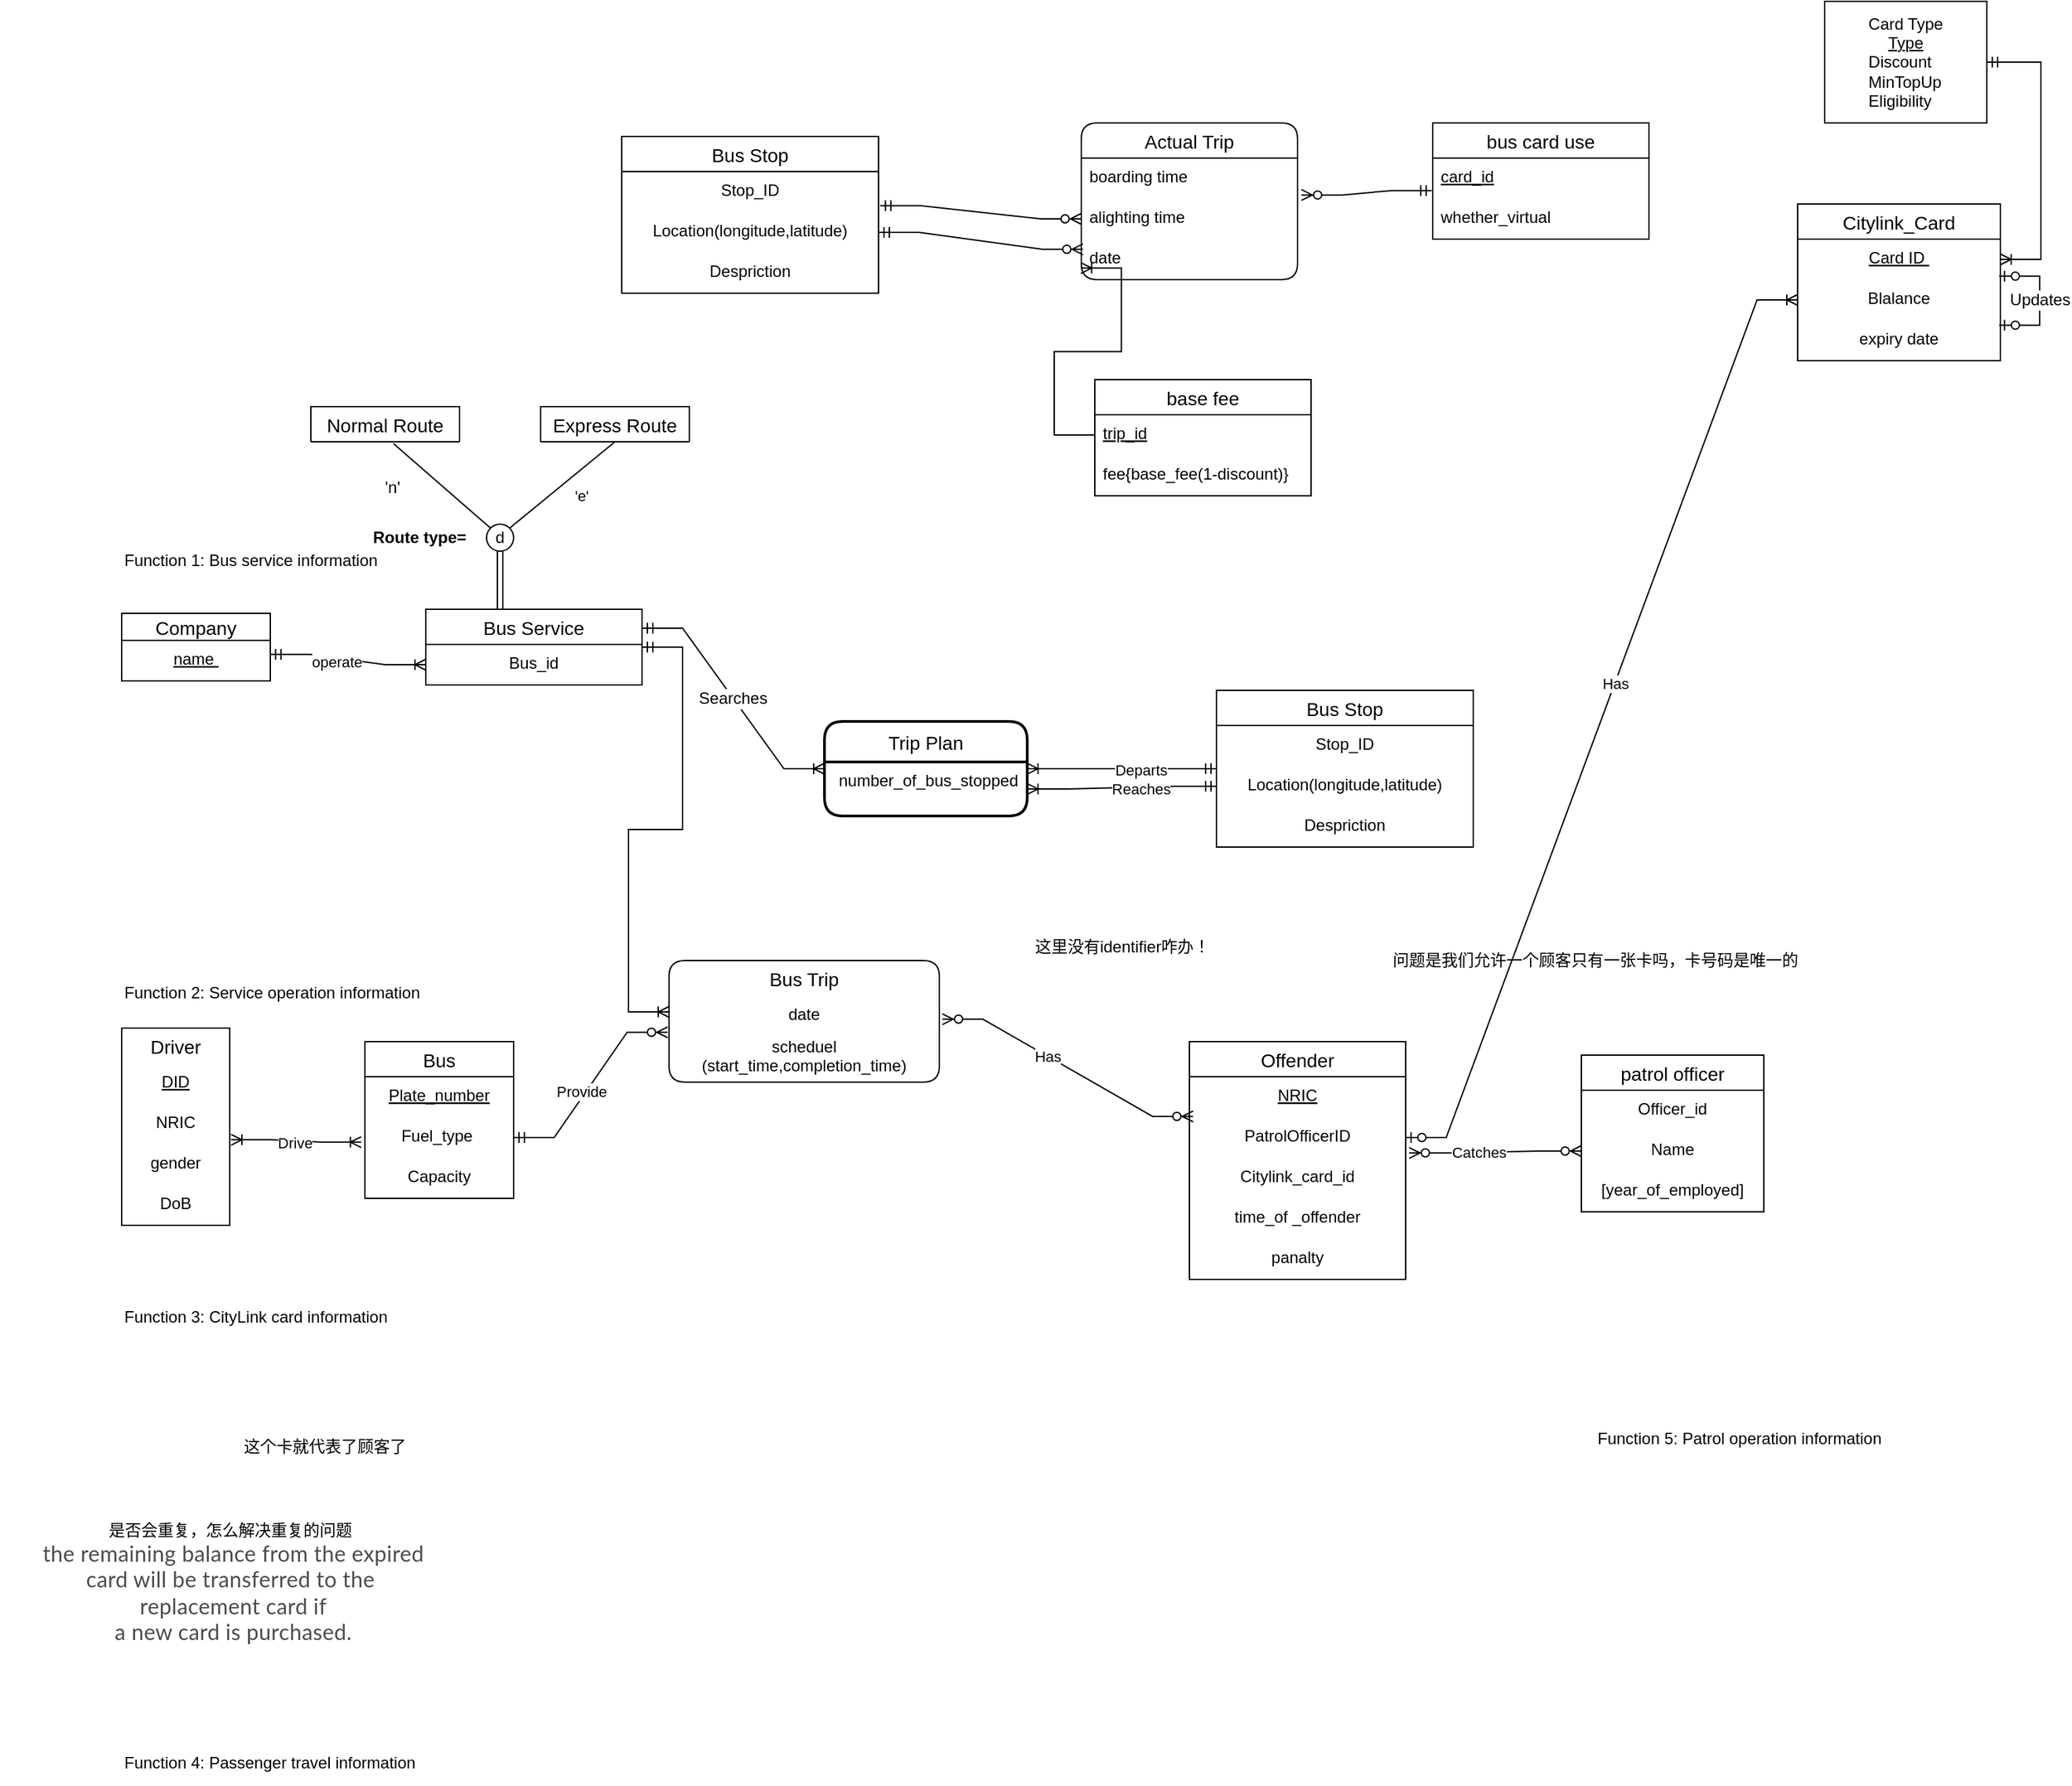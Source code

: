 <mxfile version="16.5.1" type="github" pages="3">
  <diagram id="R2lEEEUBdFMjLlhIrx00" name="Page-1">
    <mxGraphModel dx="2033" dy="1748" grid="1" gridSize="10" guides="1" tooltips="1" connect="1" arrows="1" fold="1" page="1" pageScale="1" pageWidth="850" pageHeight="1100" math="0" shadow="0" extFonts="Permanent Marker^https://fonts.googleapis.com/css?family=Permanent+Marker">
      <root>
        <mxCell id="0" />
        <mxCell id="1" parent="0" />
        <object label="Bus Service" id="_oqTozsQTF3NkIddqZB--1">
          <mxCell style="swimlane;fontStyle=0;childLayout=stackLayout;horizontal=1;startSize=26;horizontalStack=0;resizeParent=1;resizeParentMax=0;resizeLast=0;collapsible=1;marginBottom=0;align=center;fontSize=14;" parent="1" vertex="1">
            <mxGeometry x="235" y="50" width="160" height="56" as="geometry">
              <mxRectangle x="235" y="50" width="110" height="26" as="alternateBounds" />
            </mxGeometry>
          </mxCell>
        </object>
        <mxCell id="_oqTozsQTF3NkIddqZB--2" value="Bus_id" style="text;strokeColor=none;fillColor=none;spacingLeft=4;spacingRight=4;overflow=hidden;rotatable=0;points=[[0,0.5],[1,0.5]];portConstraint=eastwest;fontSize=12;align=center;" parent="_oqTozsQTF3NkIddqZB--1" vertex="1">
          <mxGeometry y="26" width="160" height="30" as="geometry" />
        </mxCell>
        <mxCell id="_oqTozsQTF3NkIddqZB--5" value="Function 1: Bus service information" style="text;whiteSpace=wrap;html=1;" parent="1" vertex="1">
          <mxGeometry x="10" width="210" height="30" as="geometry" />
        </mxCell>
        <mxCell id="_oqTozsQTF3NkIddqZB--6" value="Company" style="swimlane;fontStyle=0;childLayout=stackLayout;horizontal=1;startSize=20;horizontalStack=0;resizeParent=1;resizeParentMax=0;resizeLast=0;collapsible=1;marginBottom=0;align=center;fontSize=14;" parent="1" vertex="1">
          <mxGeometry x="10" y="53" width="110" height="50" as="geometry">
            <mxRectangle x="30" y="40" width="90" height="26" as="alternateBounds" />
          </mxGeometry>
        </mxCell>
        <mxCell id="_oqTozsQTF3NkIddqZB--7" value="name " style="text;strokeColor=none;fillColor=none;spacingLeft=4;spacingRight=4;overflow=hidden;rotatable=0;points=[[0,0.5],[1,0.5]];portConstraint=eastwest;fontSize=12;align=center;fontStyle=4" parent="_oqTozsQTF3NkIddqZB--6" vertex="1">
          <mxGeometry y="20" width="110" height="30" as="geometry" />
        </mxCell>
        <mxCell id="_oqTozsQTF3NkIddqZB--15" value="Normal Route" style="swimlane;fontStyle=0;childLayout=stackLayout;horizontal=1;startSize=26;horizontalStack=0;resizeParent=1;resizeParentMax=0;resizeLast=0;collapsible=1;marginBottom=0;align=center;fontSize=14;" parent="1" vertex="1" collapsed="1">
          <mxGeometry x="150" y="-100" width="110" height="26" as="geometry">
            <mxRectangle x="190" y="140" width="150" height="86" as="alternateBounds" />
          </mxGeometry>
        </mxCell>
        <mxCell id="_oqTozsQTF3NkIddqZB--16" value="     bus_frequency_weekend" style="text;strokeColor=none;fillColor=none;spacingLeft=4;spacingRight=4;overflow=hidden;rotatable=0;points=[[0,0.5],[1,0.5]];portConstraint=eastwest;fontSize=12;align=center;" parent="_oqTozsQTF3NkIddqZB--15" vertex="1">
          <mxGeometry y="26" width="150" height="30" as="geometry" />
        </mxCell>
        <mxCell id="_oqTozsQTF3NkIddqZB--17" value=" bus_frequency_weekdays" style="text;strokeColor=none;fillColor=none;spacingLeft=4;spacingRight=4;overflow=hidden;rotatable=0;points=[[0,0.5],[1,0.5]];portConstraint=eastwest;fontSize=12;align=center;" parent="_oqTozsQTF3NkIddqZB--15" vertex="1">
          <mxGeometry y="56" width="150" height="30" as="geometry" />
        </mxCell>
        <mxCell id="_oqTozsQTF3NkIddqZB--20" value="Express Route" style="swimlane;fontStyle=0;childLayout=stackLayout;horizontal=1;startSize=26;horizontalStack=0;resizeParent=1;resizeParentMax=0;resizeLast=0;collapsible=1;marginBottom=0;align=center;fontSize=14;" parent="1" vertex="1" collapsed="1">
          <mxGeometry x="320" y="-100" width="110" height="26" as="geometry">
            <mxRectangle x="360" y="140" width="150" height="86" as="alternateBounds" />
          </mxGeometry>
        </mxCell>
        <mxCell id="_oqTozsQTF3NkIddqZB--21" value="     bus_frequency_weekend" style="text;strokeColor=none;fillColor=none;spacingLeft=4;spacingRight=4;overflow=hidden;rotatable=0;points=[[0,0.5],[1,0.5]];portConstraint=eastwest;fontSize=12;align=center;" parent="_oqTozsQTF3NkIddqZB--20" vertex="1">
          <mxGeometry y="26" width="150" height="30" as="geometry" />
        </mxCell>
        <mxCell id="_oqTozsQTF3NkIddqZB--22" value=" bus_frequency_weekdays" style="text;strokeColor=none;fillColor=none;spacingLeft=4;spacingRight=4;overflow=hidden;rotatable=0;points=[[0,0.5],[1,0.5]];portConstraint=eastwest;fontSize=12;align=center;" parent="_oqTozsQTF3NkIddqZB--20" vertex="1">
          <mxGeometry y="56" width="150" height="30" as="geometry" />
        </mxCell>
        <mxCell id="_oqTozsQTF3NkIddqZB--23" value="Bus Stop" style="swimlane;fontStyle=0;childLayout=stackLayout;horizontal=1;startSize=26;horizontalStack=0;resizeParent=1;resizeParentMax=0;resizeLast=0;collapsible=1;marginBottom=0;align=center;fontSize=14;labelBorderColor=none;html=0;" parent="1" vertex="1">
          <mxGeometry x="820" y="110" width="190" height="116" as="geometry">
            <mxRectangle x="620" y="25" width="90" height="26" as="alternateBounds" />
          </mxGeometry>
        </mxCell>
        <mxCell id="_oqTozsQTF3NkIddqZB--24" value="Stop_ID" style="text;strokeColor=none;fillColor=none;spacingLeft=4;spacingRight=4;overflow=hidden;rotatable=0;points=[[0,0.5],[1,0.5]];portConstraint=eastwest;fontSize=12;labelBorderColor=none;html=0;align=center;" parent="_oqTozsQTF3NkIddqZB--23" vertex="1">
          <mxGeometry y="26" width="190" height="30" as="geometry" />
        </mxCell>
        <mxCell id="_oqTozsQTF3NkIddqZB--25" value="Location(longitude,latitude)" style="text;strokeColor=none;fillColor=none;spacingLeft=4;spacingRight=4;overflow=hidden;rotatable=0;points=[[0,0.5],[1,0.5]];portConstraint=eastwest;fontSize=12;labelBorderColor=none;html=0;align=center;" parent="_oqTozsQTF3NkIddqZB--23" vertex="1">
          <mxGeometry y="56" width="190" height="30" as="geometry" />
        </mxCell>
        <mxCell id="_oqTozsQTF3NkIddqZB--26" value="Despriction" style="text;strokeColor=none;fillColor=none;spacingLeft=4;spacingRight=4;overflow=hidden;rotatable=0;points=[[0,0.5],[1,0.5]];portConstraint=eastwest;fontSize=12;labelBorderColor=none;html=0;align=center;" parent="_oqTozsQTF3NkIddqZB--23" vertex="1">
          <mxGeometry y="86" width="190" height="30" as="geometry" />
        </mxCell>
        <mxCell id="_oqTozsQTF3NkIddqZB--27" value="Trip Plan" style="swimlane;childLayout=stackLayout;horizontal=1;startSize=30;horizontalStack=0;rounded=1;fontSize=14;fontStyle=0;strokeWidth=2;resizeParent=0;resizeLast=1;shadow=0;dashed=0;align=center;labelBorderColor=none;html=0;" parent="1" vertex="1">
          <mxGeometry x="530" y="133" width="150" height="70" as="geometry">
            <mxRectangle x="460" y="30" width="90" height="24" as="alternateBounds" />
          </mxGeometry>
        </mxCell>
        <mxCell id="_oqTozsQTF3NkIddqZB--28" value="number_of_bus_stopped" style="align=center;strokeColor=none;fillColor=none;spacingLeft=4;fontSize=12;verticalAlign=top;resizable=0;rotatable=0;part=1;labelBorderColor=none;html=0;" parent="_oqTozsQTF3NkIddqZB--27" vertex="1">
          <mxGeometry y="30" width="150" height="40" as="geometry" />
        </mxCell>
        <mxCell id="_oqTozsQTF3NkIddqZB--31" value="Searches" style="edgeStyle=entityRelationEdgeStyle;fontSize=12;html=1;endArrow=ERoneToMany;startArrow=ERmandOne;rounded=0;exitX=1;exitY=0.25;exitDx=0;exitDy=0;entryX=0;entryY=0.5;entryDx=0;entryDy=0;" parent="1" source="_oqTozsQTF3NkIddqZB--1" target="_oqTozsQTF3NkIddqZB--27" edge="1">
          <mxGeometry width="100" height="100" relative="1" as="geometry">
            <mxPoint x="320" y="180" as="sourcePoint" />
            <mxPoint x="420" y="80" as="targetPoint" />
          </mxGeometry>
        </mxCell>
        <mxCell id="_oqTozsQTF3NkIddqZB--36" value="" style="edgeStyle=entityRelationEdgeStyle;fontSize=12;html=1;endArrow=ERoneToMany;startArrow=ERmandOne;rounded=0;exitX=0;exitY=0.5;exitDx=0;exitDy=0;entryX=1;entryY=0.5;entryDx=0;entryDy=0;" parent="1" source="_oqTozsQTF3NkIddqZB--23" target="_oqTozsQTF3NkIddqZB--27" edge="1">
          <mxGeometry width="100" height="100" relative="1" as="geometry">
            <mxPoint x="550" y="100" as="sourcePoint" />
            <mxPoint x="620" y="101.5" as="targetPoint" />
          </mxGeometry>
        </mxCell>
        <mxCell id="_oqTozsQTF3NkIddqZB--37" value="Departs" style="edgeLabel;html=1;align=center;verticalAlign=middle;resizable=0;points=[];" parent="_oqTozsQTF3NkIddqZB--36" vertex="1" connectable="0">
          <mxGeometry x="-0.192" relative="1" as="geometry">
            <mxPoint y="1" as="offset" />
          </mxGeometry>
        </mxCell>
        <mxCell id="_oqTozsQTF3NkIddqZB--39" value="" style="shape=link;html=1;rounded=0;entryX=0.5;entryY=0;entryDx=0;entryDy=0;" parent="1" target="_oqTozsQTF3NkIddqZB--42" edge="1">
          <mxGeometry relative="1" as="geometry">
            <mxPoint x="290" y="50" as="sourcePoint" />
            <mxPoint x="370" y="-50" as="targetPoint" />
          </mxGeometry>
        </mxCell>
        <mxCell id="_oqTozsQTF3NkIddqZB--40" value="" style="resizable=0;html=1;align=right;verticalAlign=bottom;labelBorderColor=none;" parent="_oqTozsQTF3NkIddqZB--39" connectable="0" vertex="1">
          <mxGeometry x="1" relative="1" as="geometry">
            <mxPoint x="-10" as="offset" />
          </mxGeometry>
        </mxCell>
        <mxCell id="_oqTozsQTF3NkIddqZB--42" value="d" style="ellipse;whiteSpace=wrap;html=1;aspect=fixed;labelBorderColor=none;" parent="1" vertex="1">
          <mxGeometry x="280" y="-13" width="20" height="20" as="geometry" />
        </mxCell>
        <mxCell id="_oqTozsQTF3NkIddqZB--46" value="" style="endArrow=none;html=1;rounded=0;entryX=0.556;entryY=1.055;entryDx=0;entryDy=0;exitX=0;exitY=0;exitDx=0;exitDy=0;entryPerimeter=0;" parent="1" source="_oqTozsQTF3NkIddqZB--42" target="_oqTozsQTF3NkIddqZB--15" edge="1">
          <mxGeometry relative="1" as="geometry">
            <mxPoint x="280" y="10" as="sourcePoint" />
            <mxPoint x="195" y="-10.0" as="targetPoint" />
            <Array as="points" />
          </mxGeometry>
        </mxCell>
        <mxCell id="_oqTozsQTF3NkIddqZB--51" value="" style="edgeStyle=entityRelationEdgeStyle;fontSize=12;html=1;endArrow=ERoneToMany;startArrow=ERmandOne;rounded=0;entryX=0;entryY=0.5;entryDx=0;entryDy=0;exitX=0.999;exitY=0.346;exitDx=0;exitDy=0;exitPerimeter=0;" parent="1" source="_oqTozsQTF3NkIddqZB--7" target="_oqTozsQTF3NkIddqZB--2" edge="1">
          <mxGeometry width="100" height="100" relative="1" as="geometry">
            <mxPoint x="100" y="180" as="sourcePoint" />
            <mxPoint x="200" y="80" as="targetPoint" />
          </mxGeometry>
        </mxCell>
        <mxCell id="_oqTozsQTF3NkIddqZB--52" value="operate" style="edgeLabel;html=1;align=center;verticalAlign=middle;resizable=0;points=[];" parent="_oqTozsQTF3NkIddqZB--51" vertex="1" connectable="0">
          <mxGeometry x="-0.128" y="-3" relative="1" as="geometry">
            <mxPoint x="-1" as="offset" />
          </mxGeometry>
        </mxCell>
        <mxCell id="_oqTozsQTF3NkIddqZB--55" value="" style="edgeStyle=entityRelationEdgeStyle;fontSize=12;html=1;endArrow=ERoneToMany;startArrow=ERmandOne;rounded=0;exitX=0;exitY=0.5;exitDx=0;exitDy=0;" parent="1" source="_oqTozsQTF3NkIddqZB--25" target="_oqTozsQTF3NkIddqZB--28" edge="1">
          <mxGeometry width="100" height="100" relative="1" as="geometry">
            <mxPoint x="690" y="248.33" as="sourcePoint" />
            <mxPoint x="620" y="75" as="targetPoint" />
          </mxGeometry>
        </mxCell>
        <mxCell id="_oqTozsQTF3NkIddqZB--56" value="Reaches" style="edgeLabel;html=1;align=center;verticalAlign=middle;resizable=0;points=[];" parent="_oqTozsQTF3NkIddqZB--55" vertex="1" connectable="0">
          <mxGeometry x="-0.192" relative="1" as="geometry">
            <mxPoint y="1" as="offset" />
          </mxGeometry>
        </mxCell>
        <mxCell id="_oqTozsQTF3NkIddqZB--57" value="Bus" style="swimlane;fontStyle=0;childLayout=stackLayout;horizontal=1;startSize=26;horizontalStack=0;resizeParent=1;resizeParentMax=0;resizeLast=0;collapsible=1;marginBottom=0;align=center;fontSize=14;labelBorderColor=none;html=0;" parent="1" vertex="1">
          <mxGeometry x="190" y="370" width="110" height="116" as="geometry" />
        </mxCell>
        <mxCell id="_oqTozsQTF3NkIddqZB--58" value="Plate_number" style="text;strokeColor=none;fillColor=none;spacingLeft=4;spacingRight=4;overflow=hidden;rotatable=0;points=[[0,0.5],[1,0.5]];portConstraint=eastwest;fontSize=12;labelBorderColor=none;html=0;align=center;fontStyle=4" parent="_oqTozsQTF3NkIddqZB--57" vertex="1">
          <mxGeometry y="26" width="110" height="30" as="geometry" />
        </mxCell>
        <mxCell id="_oqTozsQTF3NkIddqZB--59" value="Fuel_type " style="text;strokeColor=none;fillColor=none;spacingLeft=4;spacingRight=4;overflow=hidden;rotatable=0;points=[[0,0.5],[1,0.5]];portConstraint=eastwest;fontSize=12;labelBorderColor=none;html=0;align=center;" parent="_oqTozsQTF3NkIddqZB--57" vertex="1">
          <mxGeometry y="56" width="110" height="30" as="geometry" />
        </mxCell>
        <mxCell id="_oqTozsQTF3NkIddqZB--60" value="Capacity" style="text;strokeColor=none;fillColor=none;spacingLeft=4;spacingRight=4;overflow=hidden;rotatable=0;points=[[0,0.5],[1,0.5]];portConstraint=eastwest;fontSize=12;labelBorderColor=none;html=0;align=center;" parent="_oqTozsQTF3NkIddqZB--57" vertex="1">
          <mxGeometry y="86" width="110" height="30" as="geometry" />
        </mxCell>
        <mxCell id="_oqTozsQTF3NkIddqZB--62" value="Function 2: Service operation information" style="text;whiteSpace=wrap;html=1;" parent="1" vertex="1">
          <mxGeometry x="10" y="320" width="240" height="30" as="geometry" />
        </mxCell>
        <mxCell id="_oqTozsQTF3NkIddqZB--63" value="Bus Trip" style="swimlane;fontStyle=0;childLayout=stackLayout;horizontal=1;startSize=26;horizontalStack=0;resizeParent=1;resizeParentMax=0;resizeLast=0;collapsible=1;marginBottom=0;align=center;fontSize=14;labelBorderColor=none;html=0;shadow=0;glass=0;rounded=1;sketch=0;swimlaneLine=0;" parent="1" vertex="1">
          <mxGeometry x="415" y="310" width="200" height="90" as="geometry" />
        </mxCell>
        <mxCell id="_oqTozsQTF3NkIddqZB--64" value="date" style="text;strokeColor=none;fillColor=none;spacingLeft=4;spacingRight=4;overflow=hidden;rotatable=0;points=[[0,0.5],[1,0.5]];portConstraint=eastwest;fontSize=12;labelBorderColor=none;html=0;align=center;" parent="_oqTozsQTF3NkIddqZB--63" vertex="1">
          <mxGeometry y="26" width="200" height="24" as="geometry" />
        </mxCell>
        <mxCell id="_oqTozsQTF3NkIddqZB--65" value="scheduel&#xa;(start_time,completion_time)" style="text;strokeColor=none;fillColor=none;spacingLeft=4;spacingRight=4;overflow=hidden;rotatable=0;points=[[0,0.5],[1,0.5]];portConstraint=eastwest;fontSize=12;labelBorderColor=none;html=0;align=center;" parent="_oqTozsQTF3NkIddqZB--63" vertex="1">
          <mxGeometry y="50" width="200" height="40" as="geometry" />
        </mxCell>
        <mxCell id="_oqTozsQTF3NkIddqZB--69" value="Driver" style="swimlane;fontStyle=0;childLayout=stackLayout;horizontal=1;startSize=26;horizontalStack=0;resizeParent=1;resizeParentMax=0;resizeLast=0;collapsible=1;marginBottom=0;align=center;fontSize=14;labelBorderColor=none;html=0;swimlaneLine=0;" parent="1" vertex="1">
          <mxGeometry x="10" y="360" width="80" height="146" as="geometry" />
        </mxCell>
        <mxCell id="_oqTozsQTF3NkIddqZB--70" value="DID" style="text;strokeColor=none;fillColor=none;spacingLeft=4;spacingRight=4;overflow=hidden;rotatable=0;points=[[0,0.5],[1,0.5]];portConstraint=eastwest;fontSize=12;labelBorderColor=none;html=0;align=center;fontStyle=4" parent="_oqTozsQTF3NkIddqZB--69" vertex="1">
          <mxGeometry y="26" width="80" height="30" as="geometry" />
        </mxCell>
        <mxCell id="_oqTozsQTF3NkIddqZB--71" value="NRIC" style="text;strokeColor=none;fillColor=none;spacingLeft=4;spacingRight=4;overflow=hidden;rotatable=0;points=[[0,0.5],[1,0.5]];portConstraint=eastwest;fontSize=12;labelBorderColor=none;html=0;align=center;" parent="_oqTozsQTF3NkIddqZB--69" vertex="1">
          <mxGeometry y="56" width="80" height="30" as="geometry" />
        </mxCell>
        <mxCell id="_oqTozsQTF3NkIddqZB--77" value="gender" style="text;strokeColor=none;fillColor=none;spacingLeft=4;spacingRight=4;overflow=hidden;rotatable=0;points=[[0,0.5],[1,0.5]];portConstraint=eastwest;fontSize=12;labelBorderColor=none;html=0;align=center;" parent="_oqTozsQTF3NkIddqZB--69" vertex="1">
          <mxGeometry y="86" width="80" height="30" as="geometry" />
        </mxCell>
        <mxCell id="_oqTozsQTF3NkIddqZB--72" value="DoB" style="text;strokeColor=none;fillColor=none;spacingLeft=4;spacingRight=4;overflow=hidden;rotatable=0;points=[[0,0.5],[1,0.5]];portConstraint=eastwest;fontSize=12;labelBorderColor=none;html=0;align=center;" parent="_oqTozsQTF3NkIddqZB--69" vertex="1">
          <mxGeometry y="116" width="80" height="30" as="geometry" />
        </mxCell>
        <mxCell id="_oqTozsQTF3NkIddqZB--78" value="" style="edgeStyle=entityRelationEdgeStyle;fontSize=12;html=1;endArrow=ERoneToMany;startArrow=ERoneToMany;rounded=0;exitX=1.012;exitY=0.888;exitDx=0;exitDy=0;exitPerimeter=0;entryX=-0.025;entryY=0.614;entryDx=0;entryDy=0;entryPerimeter=0;" parent="1" source="_oqTozsQTF3NkIddqZB--71" target="_oqTozsQTF3NkIddqZB--59" edge="1">
          <mxGeometry width="100" height="100" relative="1" as="geometry">
            <mxPoint x="310" y="480" as="sourcePoint" />
            <mxPoint x="410" y="380" as="targetPoint" />
          </mxGeometry>
        </mxCell>
        <mxCell id="_oqTozsQTF3NkIddqZB--79" value="Drive" style="edgeLabel;html=1;align=center;verticalAlign=middle;resizable=0;points=[];" parent="_oqTozsQTF3NkIddqZB--78" vertex="1" connectable="0">
          <mxGeometry x="-0.023" y="-1" relative="1" as="geometry">
            <mxPoint as="offset" />
          </mxGeometry>
        </mxCell>
        <mxCell id="_oqTozsQTF3NkIddqZB--84" value="这里没有identifier咋办！" style="text;html=1;align=center;verticalAlign=middle;resizable=0;points=[];autosize=1;strokeColor=none;fillColor=none;" parent="1" vertex="1">
          <mxGeometry x="680" y="290" width="140" height="20" as="geometry" />
        </mxCell>
        <mxCell id="_oqTozsQTF3NkIddqZB--85" value="Function 3: CityLink card information" style="text;whiteSpace=wrap;html=1;" parent="1" vertex="1">
          <mxGeometry x="10" y="560" width="220" height="30" as="geometry" />
        </mxCell>
        <mxCell id="_oqTozsQTF3NkIddqZB--86" value="" style="edgeStyle=entityRelationEdgeStyle;fontSize=12;html=1;endArrow=ERzeroToMany;startArrow=ERmandOne;rounded=0;exitX=1;exitY=0.5;exitDx=0;exitDy=0;entryX=-0.005;entryY=0.078;entryDx=0;entryDy=0;entryPerimeter=0;" parent="1" source="_oqTozsQTF3NkIddqZB--59" target="_oqTozsQTF3NkIddqZB--65" edge="1">
          <mxGeometry width="100" height="100" relative="1" as="geometry">
            <mxPoint x="560" y="420" as="sourcePoint" />
            <mxPoint x="660" y="320" as="targetPoint" />
          </mxGeometry>
        </mxCell>
        <mxCell id="_oqTozsQTF3NkIddqZB--87" value="Provide" style="edgeLabel;html=1;align=center;verticalAlign=middle;resizable=0;points=[];" parent="_oqTozsQTF3NkIddqZB--86" vertex="1" connectable="0">
          <mxGeometry x="-0.103" y="3" relative="1" as="geometry">
            <mxPoint as="offset" />
          </mxGeometry>
        </mxCell>
        <mxCell id="_oqTozsQTF3NkIddqZB--89" value="" style="edgeStyle=entityRelationEdgeStyle;fontSize=12;html=1;endArrow=ERoneToMany;startArrow=ERmandOne;rounded=0;entryX=0;entryY=0.5;entryDx=0;entryDy=0;exitX=1;exitY=0.5;exitDx=0;exitDy=0;" parent="1" source="_oqTozsQTF3NkIddqZB--1" target="_oqTozsQTF3NkIddqZB--64" edge="1">
          <mxGeometry width="100" height="100" relative="1" as="geometry">
            <mxPoint x="310" y="80" as="sourcePoint" />
            <mxPoint x="530" y="270" as="targetPoint" />
          </mxGeometry>
        </mxCell>
        <mxCell id="_oqTozsQTF3NkIddqZB--90" value="&#39;e&#39;" style="edgeLabel;html=1;align=center;verticalAlign=middle;resizable=0;points=[];" parent="_oqTozsQTF3NkIddqZB--89" vertex="1" connectable="0">
          <mxGeometry x="-0.032" relative="1" as="geometry">
            <mxPoint x="-61" y="-247" as="offset" />
          </mxGeometry>
        </mxCell>
        <mxCell id="_oqTozsQTF3NkIddqZB--97" value="Citylink_Card" style="swimlane;fontStyle=0;childLayout=stackLayout;horizontal=1;startSize=26;horizontalStack=0;resizeParent=1;resizeParentMax=0;resizeLast=0;collapsible=1;marginBottom=0;align=center;fontSize=14;rounded=0;shadow=0;glass=0;labelBorderColor=none;sketch=0;html=0;" parent="1" vertex="1">
          <mxGeometry x="1250" y="-250" width="150" height="116" as="geometry" />
        </mxCell>
        <mxCell id="_oqTozsQTF3NkIddqZB--98" value="Card ID " style="text;strokeColor=none;fillColor=none;spacingLeft=4;spacingRight=4;overflow=hidden;rotatable=0;points=[[0,0.5],[1,0.5]];portConstraint=eastwest;fontSize=12;rounded=1;shadow=0;glass=0;labelBorderColor=none;sketch=0;html=0;fontStyle=4;align=center;" parent="_oqTozsQTF3NkIddqZB--97" vertex="1">
          <mxGeometry y="26" width="150" height="30" as="geometry" />
        </mxCell>
        <mxCell id="_oqTozsQTF3NkIddqZB--99" value="Blalance" style="text;strokeColor=none;fillColor=none;spacingLeft=4;spacingRight=4;overflow=hidden;rotatable=0;points=[[0,0.5],[1,0.5]];portConstraint=eastwest;fontSize=12;rounded=1;shadow=0;glass=0;labelBorderColor=none;sketch=0;html=0;align=center;" parent="_oqTozsQTF3NkIddqZB--97" vertex="1">
          <mxGeometry y="56" width="150" height="30" as="geometry" />
        </mxCell>
        <mxCell id="_oqTozsQTF3NkIddqZB--119" value="expiry date" style="text;strokeColor=none;fillColor=none;spacingLeft=4;spacingRight=4;overflow=hidden;rotatable=0;points=[[0,0.5],[1,0.5]];portConstraint=eastwest;fontSize=12;rounded=1;shadow=0;glass=0;labelBorderColor=none;sketch=0;html=0;align=center;" parent="_oqTozsQTF3NkIddqZB--97" vertex="1">
          <mxGeometry y="86" width="150" height="30" as="geometry" />
        </mxCell>
        <mxCell id="sGTOlE4D4ko3CqFoaisP-4" value="Updates" style="edgeStyle=entityRelationEdgeStyle;fontSize=12;html=1;endArrow=ERzeroToOne;endFill=1;startArrow=ERzeroToOne;startFill=1;rounded=0;entryX=0.994;entryY=0.123;entryDx=0;entryDy=0;entryPerimeter=0;exitX=0.994;exitY=0.914;exitDx=0;exitDy=0;exitPerimeter=0;" edge="1" parent="_oqTozsQTF3NkIddqZB--97" source="_oqTozsQTF3NkIddqZB--98" target="_oqTozsQTF3NkIddqZB--119">
          <mxGeometry width="100" height="100" relative="1" as="geometry">
            <mxPoint x="180" y="20" as="sourcePoint" />
            <mxPoint x="160" y="131" as="targetPoint" />
          </mxGeometry>
        </mxCell>
        <mxCell id="_oqTozsQTF3NkIddqZB--101" value="这个卡就代表了顾客了" style="text;html=1;align=center;verticalAlign=middle;resizable=0;points=[];autosize=1;strokeColor=none;fillColor=none;" parent="1" vertex="1">
          <mxGeometry x="90" y="660" width="140" height="20" as="geometry" />
        </mxCell>
        <mxCell id="_oqTozsQTF3NkIddqZB--108" value="" style="resizable=0;html=1;align=right;verticalAlign=bottom;labelBorderColor=none;" parent="1" connectable="0" vertex="1">
          <mxGeometry x="1320" y="-109.999" as="geometry" />
        </mxCell>
        <mxCell id="_oqTozsQTF3NkIddqZB--126" value="Function 4: Passenger travel information" style="text;whiteSpace=wrap;html=1;" parent="1" vertex="1">
          <mxGeometry x="10" y="890" width="240" height="30" as="geometry" />
        </mxCell>
        <mxCell id="_oqTozsQTF3NkIddqZB--128" value="Function 5: Patrol operation information" style="text;whiteSpace=wrap;html=1;" parent="1" vertex="1">
          <mxGeometry x="1100" y="650" width="240" height="30" as="geometry" />
        </mxCell>
        <mxCell id="_oqTozsQTF3NkIddqZB--129" value="patrol officer" style="swimlane;fontStyle=0;childLayout=stackLayout;horizontal=1;startSize=26;horizontalStack=0;resizeParent=1;resizeParentMax=0;resizeLast=0;collapsible=1;marginBottom=0;align=center;fontSize=14;rounded=0;shadow=0;glass=0;labelBorderColor=none;sketch=0;html=0;" parent="1" vertex="1">
          <mxGeometry x="1090" y="380" width="135" height="116" as="geometry" />
        </mxCell>
        <mxCell id="_oqTozsQTF3NkIddqZB--130" value="Officer_id" style="text;strokeColor=none;fillColor=none;spacingLeft=4;spacingRight=4;overflow=hidden;rotatable=0;points=[[0,0.5],[1,0.5]];portConstraint=eastwest;fontSize=12;rounded=0;shadow=0;glass=0;labelBorderColor=none;sketch=0;html=0;align=center;" parent="_oqTozsQTF3NkIddqZB--129" vertex="1">
          <mxGeometry y="26" width="135" height="30" as="geometry" />
        </mxCell>
        <mxCell id="_oqTozsQTF3NkIddqZB--131" value="Name" style="text;strokeColor=none;fillColor=none;spacingLeft=4;spacingRight=4;overflow=hidden;rotatable=0;points=[[0,0.5],[1,0.5]];portConstraint=eastwest;fontSize=12;rounded=0;shadow=0;glass=0;labelBorderColor=none;sketch=0;html=0;align=center;" parent="_oqTozsQTF3NkIddqZB--129" vertex="1">
          <mxGeometry y="56" width="135" height="30" as="geometry" />
        </mxCell>
        <mxCell id="_oqTozsQTF3NkIddqZB--132" value="[year_of_employed]" style="text;strokeColor=none;fillColor=none;spacingLeft=4;spacingRight=4;overflow=hidden;rotatable=0;points=[[0,0.5],[1,0.5]];portConstraint=eastwest;fontSize=12;rounded=0;shadow=0;glass=0;labelBorderColor=none;sketch=0;html=0;align=center;" parent="_oqTozsQTF3NkIddqZB--129" vertex="1">
          <mxGeometry y="86" width="135" height="30" as="geometry" />
        </mxCell>
        <mxCell id="_oqTozsQTF3NkIddqZB--133" value="Offender" style="swimlane;fontStyle=0;childLayout=stackLayout;horizontal=1;startSize=26;horizontalStack=0;resizeParent=1;resizeParentMax=0;resizeLast=0;collapsible=1;marginBottom=0;align=center;fontSize=14;rounded=0;shadow=0;glass=0;labelBorderColor=none;sketch=0;html=0;" parent="1" vertex="1">
          <mxGeometry x="800" y="370" width="160" height="176" as="geometry" />
        </mxCell>
        <mxCell id="_oqTozsQTF3NkIddqZB--134" value="NRIC" style="text;strokeColor=none;fillColor=none;spacingLeft=4;spacingRight=4;overflow=hidden;rotatable=0;points=[[0,0.5],[1,0.5]];portConstraint=eastwest;fontSize=12;rounded=0;shadow=0;glass=0;labelBorderColor=none;sketch=0;html=0;fontStyle=4;align=center;" parent="_oqTozsQTF3NkIddqZB--133" vertex="1">
          <mxGeometry y="26" width="160" height="30" as="geometry" />
        </mxCell>
        <mxCell id="DYMp0SpDmSLWRyX6yjgx-1" value="PatrolOfficerID" style="text;strokeColor=none;fillColor=none;spacingLeft=4;spacingRight=4;overflow=hidden;rotatable=0;points=[[0,0.5],[1,0.5]];portConstraint=eastwest;fontSize=12;rounded=0;shadow=0;glass=0;labelBorderColor=none;sketch=0;html=0;fontStyle=0;align=center;" parent="_oqTozsQTF3NkIddqZB--133" vertex="1">
          <mxGeometry y="56" width="160" height="30" as="geometry" />
        </mxCell>
        <mxCell id="_oqTozsQTF3NkIddqZB--135" value="Citylink_card_id" style="text;strokeColor=none;fillColor=none;spacingLeft=4;spacingRight=4;overflow=hidden;rotatable=0;points=[[0,0.5],[1,0.5]];portConstraint=eastwest;fontSize=12;rounded=0;shadow=0;glass=0;labelBorderColor=none;sketch=0;html=0;align=center;" parent="_oqTozsQTF3NkIddqZB--133" vertex="1">
          <mxGeometry y="86" width="160" height="30" as="geometry" />
        </mxCell>
        <mxCell id="_oqTozsQTF3NkIddqZB--136" value="time_of _offender" style="text;strokeColor=none;fillColor=none;spacingLeft=4;spacingRight=4;overflow=hidden;rotatable=0;points=[[0,0.5],[1,0.5]];portConstraint=eastwest;fontSize=12;rounded=0;shadow=0;glass=0;labelBorderColor=none;sketch=0;html=0;align=center;" parent="_oqTozsQTF3NkIddqZB--133" vertex="1">
          <mxGeometry y="116" width="160" height="30" as="geometry" />
        </mxCell>
        <mxCell id="_oqTozsQTF3NkIddqZB--138" value="panalty" style="text;strokeColor=none;fillColor=none;spacingLeft=4;spacingRight=4;overflow=hidden;rotatable=0;points=[[0,0.5],[1,0.5]];portConstraint=eastwest;fontSize=12;rounded=0;shadow=0;glass=0;labelBorderColor=none;sketch=0;html=0;align=center;" parent="_oqTozsQTF3NkIddqZB--133" vertex="1">
          <mxGeometry y="146" width="160" height="30" as="geometry" />
        </mxCell>
        <mxCell id="_oqTozsQTF3NkIddqZB--137" value="问题是我们允许一个顾客只有一张卡吗，卡号码是唯一的" style="text;html=1;align=center;verticalAlign=middle;resizable=0;points=[];autosize=1;strokeColor=none;fillColor=none;" parent="1" vertex="1">
          <mxGeometry x="940" y="300" width="320" height="20" as="geometry" />
        </mxCell>
        <mxCell id="_oqTozsQTF3NkIddqZB--141" value="" style="edgeStyle=entityRelationEdgeStyle;fontSize=12;html=1;endArrow=ERzeroToMany;endFill=1;startArrow=ERzeroToMany;rounded=0;entryX=1.016;entryY=0.88;entryDx=0;entryDy=0;entryPerimeter=0;" parent="1" source="_oqTozsQTF3NkIddqZB--131" target="DYMp0SpDmSLWRyX6yjgx-1" edge="1">
          <mxGeometry width="100" height="100" relative="1" as="geometry">
            <mxPoint x="810" y="590" as="sourcePoint" />
            <mxPoint x="970" y="430" as="targetPoint" />
          </mxGeometry>
        </mxCell>
        <mxCell id="_oqTozsQTF3NkIddqZB--142" value="Catches" style="edgeLabel;html=1;align=center;verticalAlign=middle;resizable=0;points=[];" parent="_oqTozsQTF3NkIddqZB--141" vertex="1" connectable="0">
          <mxGeometry x="0.199" relative="1" as="geometry">
            <mxPoint as="offset" />
          </mxGeometry>
        </mxCell>
        <mxCell id="_oqTozsQTF3NkIddqZB--143" value="是否会重复，怎么解决重复的问题&lt;br&gt;&lt;span style=&quot;color: rgb(73 , 76 , 78) ; font-family: &amp;#34;lato&amp;#34; , &amp;#34;lucida sans unicode&amp;#34; , &amp;#34;lucida grande&amp;#34; , sans-serif ; font-size: 16px ; letter-spacing: 0.2px ; text-align: left&quot;&gt;&amp;nbsp;the remaining balance from the expired &lt;br&gt;card will be&amp;nbsp;transferred to the&lt;br&gt;&amp;nbsp;replacement card if&lt;br&gt;&amp;nbsp;a new card is purchased.&lt;/span&gt;" style="text;html=1;align=center;verticalAlign=middle;resizable=0;points=[];autosize=1;strokeColor=none;fillColor=none;" parent="1" vertex="1">
          <mxGeometry x="-80" y="730" width="340" height="80" as="geometry" />
        </mxCell>
        <mxCell id="_oqTozsQTF3NkIddqZB--156" value="base fee" style="swimlane;fontStyle=0;childLayout=stackLayout;horizontal=1;startSize=26;horizontalStack=0;resizeParent=1;resizeParentMax=0;resizeLast=0;collapsible=1;marginBottom=0;align=center;fontSize=14;rounded=0;shadow=0;glass=0;labelBorderColor=none;sketch=0;html=0;" parent="1" vertex="1">
          <mxGeometry x="730" y="-120" width="160" height="86" as="geometry">
            <mxRectangle x="645" y="-100" width="90" height="26" as="alternateBounds" />
          </mxGeometry>
        </mxCell>
        <mxCell id="_oqTozsQTF3NkIddqZB--157" value="trip_id" style="text;strokeColor=none;fillColor=none;spacingLeft=4;spacingRight=4;overflow=hidden;rotatable=0;points=[[0,0.5],[1,0.5]];portConstraint=eastwest;fontSize=12;rounded=0;shadow=0;glass=0;labelBorderColor=none;sketch=0;html=0;fontStyle=4" parent="_oqTozsQTF3NkIddqZB--156" vertex="1">
          <mxGeometry y="26" width="160" height="30" as="geometry" />
        </mxCell>
        <mxCell id="_oqTozsQTF3NkIddqZB--158" value="fee{base_fee(1-discount)}" style="text;strokeColor=none;fillColor=none;spacingLeft=4;spacingRight=4;overflow=hidden;rotatable=0;points=[[0,0.5],[1,0.5]];portConstraint=eastwest;fontSize=12;rounded=0;shadow=0;glass=0;labelBorderColor=none;sketch=0;html=0;" parent="_oqTozsQTF3NkIddqZB--156" vertex="1">
          <mxGeometry y="56" width="160" height="30" as="geometry" />
        </mxCell>
        <mxCell id="_oqTozsQTF3NkIddqZB--160" value="Bus Stop" style="swimlane;fontStyle=0;childLayout=stackLayout;horizontal=1;startSize=26;horizontalStack=0;resizeParent=1;resizeParentMax=0;resizeLast=0;collapsible=1;marginBottom=0;align=center;fontSize=14;labelBorderColor=none;html=0;" parent="1" vertex="1">
          <mxGeometry x="380" y="-300" width="190" height="116" as="geometry">
            <mxRectangle x="620" y="25" width="90" height="26" as="alternateBounds" />
          </mxGeometry>
        </mxCell>
        <mxCell id="_oqTozsQTF3NkIddqZB--161" value="Stop_ID" style="text;strokeColor=none;fillColor=none;spacingLeft=4;spacingRight=4;overflow=hidden;rotatable=0;points=[[0,0.5],[1,0.5]];portConstraint=eastwest;fontSize=12;labelBorderColor=none;html=0;align=center;" parent="_oqTozsQTF3NkIddqZB--160" vertex="1">
          <mxGeometry y="26" width="190" height="30" as="geometry" />
        </mxCell>
        <mxCell id="_oqTozsQTF3NkIddqZB--162" value="Location(longitude,latitude)" style="text;strokeColor=none;fillColor=none;spacingLeft=4;spacingRight=4;overflow=hidden;rotatable=0;points=[[0,0.5],[1,0.5]];portConstraint=eastwest;fontSize=12;labelBorderColor=none;html=0;align=center;" parent="_oqTozsQTF3NkIddqZB--160" vertex="1">
          <mxGeometry y="56" width="190" height="30" as="geometry" />
        </mxCell>
        <mxCell id="_oqTozsQTF3NkIddqZB--163" value="Despriction" style="text;strokeColor=none;fillColor=none;spacingLeft=4;spacingRight=4;overflow=hidden;rotatable=0;points=[[0,0.5],[1,0.5]];portConstraint=eastwest;fontSize=12;labelBorderColor=none;html=0;align=center;" parent="_oqTozsQTF3NkIddqZB--160" vertex="1">
          <mxGeometry y="86" width="190" height="30" as="geometry" />
        </mxCell>
        <mxCell id="_oqTozsQTF3NkIddqZB--164" value="Actual Trip" style="swimlane;fontStyle=0;childLayout=stackLayout;horizontal=1;startSize=26;horizontalStack=0;resizeParent=1;resizeParentMax=0;resizeLast=0;collapsible=1;marginBottom=0;align=center;fontSize=14;rounded=1;shadow=0;glass=0;labelBorderColor=none;sketch=0;html=0;" parent="1" vertex="1">
          <mxGeometry x="720" y="-310" width="160" height="116" as="geometry">
            <mxRectangle x="655" y="-250" width="90" height="26" as="alternateBounds" />
          </mxGeometry>
        </mxCell>
        <mxCell id="_oqTozsQTF3NkIddqZB--165" value="boarding time " style="text;strokeColor=none;fillColor=none;spacingLeft=4;spacingRight=4;overflow=hidden;rotatable=0;points=[[0,0.5],[1,0.5]];portConstraint=eastwest;fontSize=12;rounded=0;shadow=0;glass=0;labelBorderColor=none;sketch=0;html=0;" parent="_oqTozsQTF3NkIddqZB--164" vertex="1">
          <mxGeometry y="26" width="160" height="30" as="geometry" />
        </mxCell>
        <mxCell id="_oqTozsQTF3NkIddqZB--166" value="alighting time" style="text;strokeColor=none;fillColor=none;spacingLeft=4;spacingRight=4;overflow=hidden;rotatable=0;points=[[0,0.5],[1,0.5]];portConstraint=eastwest;fontSize=12;rounded=0;shadow=0;glass=0;labelBorderColor=none;sketch=0;html=0;" parent="_oqTozsQTF3NkIddqZB--164" vertex="1">
          <mxGeometry y="56" width="160" height="30" as="geometry" />
        </mxCell>
        <mxCell id="_oqTozsQTF3NkIddqZB--167" value="date" style="text;strokeColor=none;fillColor=none;spacingLeft=4;spacingRight=4;overflow=hidden;rotatable=0;points=[[0,0.5],[1,0.5]];portConstraint=eastwest;fontSize=12;rounded=0;shadow=0;glass=0;labelBorderColor=none;sketch=0;html=0;" parent="_oqTozsQTF3NkIddqZB--164" vertex="1">
          <mxGeometry y="86" width="160" height="30" as="geometry" />
        </mxCell>
        <mxCell id="_oqTozsQTF3NkIddqZB--168" value="bus card use" style="swimlane;fontStyle=0;childLayout=stackLayout;horizontal=1;startSize=26;horizontalStack=0;resizeParent=1;resizeParentMax=0;resizeLast=0;collapsible=1;marginBottom=0;align=center;fontSize=14;rounded=0;shadow=0;glass=0;labelBorderColor=none;sketch=0;html=0;" parent="1" vertex="1">
          <mxGeometry x="980" y="-310" width="160" height="86" as="geometry" />
        </mxCell>
        <mxCell id="_oqTozsQTF3NkIddqZB--172" value="card_id" style="text;strokeColor=none;fillColor=none;spacingLeft=4;spacingRight=4;overflow=hidden;rotatable=0;points=[[0,0.5],[1,0.5]];portConstraint=eastwest;fontSize=12;rounded=1;shadow=0;glass=0;labelBorderColor=none;sketch=0;html=0;fontStyle=4" parent="_oqTozsQTF3NkIddqZB--168" vertex="1">
          <mxGeometry y="26" width="160" height="30" as="geometry" />
        </mxCell>
        <mxCell id="_oqTozsQTF3NkIddqZB--169" value="whether_virtual" style="text;strokeColor=none;fillColor=none;spacingLeft=4;spacingRight=4;overflow=hidden;rotatable=0;points=[[0,0.5],[1,0.5]];portConstraint=eastwest;fontSize=12;rounded=1;shadow=0;glass=0;labelBorderColor=none;sketch=0;html=0;" parent="_oqTozsQTF3NkIddqZB--168" vertex="1">
          <mxGeometry y="56" width="160" height="30" as="geometry" />
        </mxCell>
        <mxCell id="_oqTozsQTF3NkIddqZB--173" value="" style="edgeStyle=entityRelationEdgeStyle;fontSize=12;html=1;endArrow=ERzeroToMany;startArrow=ERmandOne;rounded=0;exitX=1.006;exitY=0.841;exitDx=0;exitDy=0;exitPerimeter=0;" parent="1" source="_oqTozsQTF3NkIddqZB--161" target="_oqTozsQTF3NkIddqZB--166" edge="1">
          <mxGeometry width="100" height="100" relative="1" as="geometry">
            <mxPoint x="530" y="-120" as="sourcePoint" />
            <mxPoint x="630" y="-220" as="targetPoint" />
          </mxGeometry>
        </mxCell>
        <mxCell id="_oqTozsQTF3NkIddqZB--174" value="" style="edgeStyle=entityRelationEdgeStyle;fontSize=12;html=1;endArrow=ERzeroToMany;startArrow=ERmandOne;rounded=0;entryX=1.018;entryY=-0.089;entryDx=0;entryDy=0;entryPerimeter=0;exitX=-0.005;exitY=0.805;exitDx=0;exitDy=0;exitPerimeter=0;" parent="1" source="_oqTozsQTF3NkIddqZB--172" target="_oqTozsQTF3NkIddqZB--166" edge="1">
          <mxGeometry width="100" height="100" relative="1" as="geometry">
            <mxPoint x="760" y="-120" as="sourcePoint" />
            <mxPoint x="860" y="-220" as="targetPoint" />
          </mxGeometry>
        </mxCell>
        <mxCell id="_oqTozsQTF3NkIddqZB--180" value="" style="edgeStyle=entityRelationEdgeStyle;fontSize=12;html=1;endArrow=ERoneToMany;rounded=0;entryX=-0.002;entryY=0.713;entryDx=0;entryDy=0;entryPerimeter=0;exitX=0;exitY=0.5;exitDx=0;exitDy=0;" parent="1" source="_oqTozsQTF3NkIddqZB--157" target="_oqTozsQTF3NkIddqZB--167" edge="1">
          <mxGeometry width="100" height="100" relative="1" as="geometry">
            <mxPoint x="655" y="-80" as="sourcePoint" />
            <mxPoint x="650" y="-200" as="targetPoint" />
          </mxGeometry>
        </mxCell>
        <mxCell id="_oqTozsQTF3NkIddqZB--181" value="" style="edgeStyle=entityRelationEdgeStyle;fontSize=12;html=1;endArrow=ERzeroToMany;startArrow=ERmandOne;rounded=0;exitX=1;exitY=0.5;exitDx=0;exitDy=0;entryX=0.008;entryY=0.251;entryDx=0;entryDy=0;entryPerimeter=0;" parent="1" edge="1" target="_oqTozsQTF3NkIddqZB--167" source="_oqTozsQTF3NkIddqZB--162">
          <mxGeometry width="100" height="100" relative="1" as="geometry">
            <mxPoint x="570.0" y="-210.0" as="sourcePoint" />
            <mxPoint x="654.43" y="-202.32" as="targetPoint" />
          </mxGeometry>
        </mxCell>
        <mxCell id="VVrKFgUxmX_W0fg69YQ--1" value="" style="edgeStyle=entityRelationEdgeStyle;fontSize=12;html=1;endArrow=ERzeroToMany;endFill=1;startArrow=ERzeroToMany;rounded=0;exitX=1.011;exitY=0.725;exitDx=0;exitDy=0;exitPerimeter=0;entryX=0.017;entryY=-0.021;entryDx=0;entryDy=0;entryPerimeter=0;" parent="1" source="_oqTozsQTF3NkIddqZB--64" target="DYMp0SpDmSLWRyX6yjgx-1" edge="1">
          <mxGeometry width="100" height="100" relative="1" as="geometry">
            <mxPoint x="680" y="430" as="sourcePoint" />
            <mxPoint x="780" y="330" as="targetPoint" />
          </mxGeometry>
        </mxCell>
        <mxCell id="VVrKFgUxmX_W0fg69YQ--2" value="Has" style="edgeLabel;html=1;align=center;verticalAlign=middle;resizable=0;points=[];" parent="VVrKFgUxmX_W0fg69YQ--1" vertex="1" connectable="0">
          <mxGeometry x="-0.171" relative="1" as="geometry">
            <mxPoint as="offset" />
          </mxGeometry>
        </mxCell>
        <mxCell id="n1sy-BUORN6sSWYR82gM-1" value="" style="edgeStyle=entityRelationEdgeStyle;fontSize=12;html=1;endArrow=ERoneToMany;startArrow=ERzeroToOne;rounded=0;exitX=1;exitY=0.5;exitDx=0;exitDy=0;" parent="1" source="DYMp0SpDmSLWRyX6yjgx-1" target="_oqTozsQTF3NkIddqZB--99" edge="1">
          <mxGeometry width="100" height="100" relative="1" as="geometry">
            <mxPoint x="380" y="590" as="sourcePoint" />
            <mxPoint x="480" y="490" as="targetPoint" />
          </mxGeometry>
        </mxCell>
        <mxCell id="n1sy-BUORN6sSWYR82gM-2" value="Has" style="edgeLabel;html=1;align=center;verticalAlign=middle;resizable=0;points=[];" parent="n1sy-BUORN6sSWYR82gM-1" vertex="1" connectable="0">
          <mxGeometry x="0.079" relative="1" as="geometry">
            <mxPoint as="offset" />
          </mxGeometry>
        </mxCell>
        <mxCell id="gH5is6PcHdLxkMAtwngW-3" value="" style="endArrow=none;html=1;rounded=0;exitX=1;exitY=0;exitDx=0;exitDy=0;entryX=0.5;entryY=1;entryDx=0;entryDy=0;" edge="1" parent="1" source="_oqTozsQTF3NkIddqZB--42" target="_oqTozsQTF3NkIddqZB--20">
          <mxGeometry width="50" height="50" relative="1" as="geometry">
            <mxPoint x="460" as="sourcePoint" />
            <mxPoint x="360" y="-140" as="targetPoint" />
          </mxGeometry>
        </mxCell>
        <mxCell id="OdGVPrrljL8QtcRuFGHD-1" value="&lt;b&gt;Route type=&lt;/b&gt;" style="text;html=1;align=center;verticalAlign=middle;resizable=0;points=[];autosize=1;strokeColor=none;fillColor=none;" vertex="1" parent="1">
          <mxGeometry x="190" y="-13" width="80" height="20" as="geometry" />
        </mxCell>
        <mxCell id="OdGVPrrljL8QtcRuFGHD-2" value="&#39;n&#39;" style="text;html=1;align=center;verticalAlign=middle;resizable=0;points=[];autosize=1;strokeColor=none;fillColor=none;" vertex="1" parent="1">
          <mxGeometry x="195" y="-50" width="30" height="20" as="geometry" />
        </mxCell>
        <mxCell id="sGTOlE4D4ko3CqFoaisP-5" value="Card Type&lt;br&gt;&lt;u&gt;Type&lt;br&gt;&lt;/u&gt;&lt;div style=&quot;text-align: left&quot;&gt;Discount&lt;/div&gt;&lt;div style=&quot;text-align: left&quot;&gt;MinTopUp&lt;/div&gt;&lt;div style=&quot;text-align: left&quot;&gt;Eligibility&lt;/div&gt;" style="rounded=0;whiteSpace=wrap;html=1;" vertex="1" parent="1">
          <mxGeometry x="1270" y="-400" width="120" height="90" as="geometry" />
        </mxCell>
        <mxCell id="YCs8LHw6YeiXjckpm7_H-1" value="" style="edgeStyle=entityRelationEdgeStyle;fontSize=12;html=1;endArrow=ERoneToMany;startArrow=ERmandOne;endFill=0;rounded=0;" edge="1" parent="1" source="sGTOlE4D4ko3CqFoaisP-5" target="_oqTozsQTF3NkIddqZB--98">
          <mxGeometry width="100" height="100" relative="1" as="geometry">
            <mxPoint x="1230" y="-160" as="sourcePoint" />
            <mxPoint x="1330" y="-260" as="targetPoint" />
          </mxGeometry>
        </mxCell>
      </root>
    </mxGraphModel>
  </diagram>
  <diagram id="1ACB4wJ8SEd7V2t6hyud" name="Page-2">
    <mxGraphModel dx="757" dy="414" grid="1" gridSize="10" guides="1" tooltips="1" connect="1" arrows="1" fold="1" page="1" pageScale="1" pageWidth="827" pageHeight="1169" math="0" shadow="0">
      <root>
        <mxCell id="Hy2y2vnCJBDWIyE6MFzI-0" />
        <mxCell id="Hy2y2vnCJBDWIyE6MFzI-1" parent="Hy2y2vnCJBDWIyE6MFzI-0" />
        <mxCell id="3bA3jCnRSYvoQFskSB7h-0" style="edgeStyle=orthogonalEdgeStyle;rounded=0;orthogonalLoop=1;jettySize=auto;html=1;exitX=0.5;exitY=0;exitDx=0;exitDy=0;entryX=0.25;entryY=0;entryDx=0;entryDy=0;startArrow=ERmandOne;startFill=0;endArrow=ERoneToMany;endFill=0;" parent="Hy2y2vnCJBDWIyE6MFzI-1" source="3bA3jCnRSYvoQFskSB7h-6" target="3bA3jCnRSYvoQFskSB7h-38" edge="1">
          <mxGeometry relative="1" as="geometry" />
        </mxCell>
        <mxCell id="3bA3jCnRSYvoQFskSB7h-1" value="From" style="edgeLabel;html=1;align=center;verticalAlign=middle;resizable=0;points=[];" parent="3bA3jCnRSYvoQFskSB7h-0" vertex="1" connectable="0">
          <mxGeometry x="-0.176" y="2" relative="1" as="geometry">
            <mxPoint x="4" y="1" as="offset" />
          </mxGeometry>
        </mxCell>
        <mxCell id="3bA3jCnRSYvoQFskSB7h-2" style="edgeStyle=orthogonalEdgeStyle;rounded=0;orthogonalLoop=1;jettySize=auto;html=1;exitX=0.5;exitY=1;exitDx=0;exitDy=0;entryX=0.5;entryY=1;entryDx=0;entryDy=0;startArrow=ERmandOne;startFill=0;endArrow=ERoneToMany;endFill=0;" parent="Hy2y2vnCJBDWIyE6MFzI-1" source="3bA3jCnRSYvoQFskSB7h-6" target="3bA3jCnRSYvoQFskSB7h-38" edge="1">
          <mxGeometry relative="1" as="geometry" />
        </mxCell>
        <mxCell id="3bA3jCnRSYvoQFskSB7h-3" value="To" style="edgeLabel;html=1;align=center;verticalAlign=middle;resizable=0;points=[];" parent="3bA3jCnRSYvoQFskSB7h-2" vertex="1" connectable="0">
          <mxGeometry x="-0.156" y="1" relative="1" as="geometry">
            <mxPoint x="1" y="-1" as="offset" />
          </mxGeometry>
        </mxCell>
        <mxCell id="3bA3jCnRSYvoQFskSB7h-4" style="edgeStyle=orthogonalEdgeStyle;rounded=0;orthogonalLoop=1;jettySize=auto;html=1;exitX=0.75;exitY=0;exitDx=0;exitDy=0;entryX=0.75;entryY=1;entryDx=0;entryDy=0;startArrow=ERoneToMany;startFill=0;endArrow=ERoneToMany;endFill=0;" parent="Hy2y2vnCJBDWIyE6MFzI-1" source="3bA3jCnRSYvoQFskSB7h-38" target="3bA3jCnRSYvoQFskSB7h-8" edge="1">
          <mxGeometry relative="1" as="geometry" />
        </mxCell>
        <mxCell id="3bA3jCnRSYvoQFskSB7h-5" value="Passes through" style="edgeLabel;html=1;align=center;verticalAlign=middle;resizable=0;points=[];" parent="3bA3jCnRSYvoQFskSB7h-4" vertex="1" connectable="0">
          <mxGeometry x="0.103" y="1" relative="1" as="geometry">
            <mxPoint as="offset" />
          </mxGeometry>
        </mxCell>
        <mxCell id="3bA3jCnRSYvoQFskSB7h-6" value="BUS STOP&lt;br&gt;&lt;br&gt;&lt;div style=&quot;text-align: left&quot;&gt;&lt;span&gt;&lt;b&gt;&lt;u&gt;StopID&lt;/u&gt;&lt;/b&gt;&lt;/span&gt;&lt;/div&gt;&lt;div style=&quot;text-align: left&quot;&gt;&lt;span&gt;Address&lt;/span&gt;&lt;/div&gt;&lt;div style=&quot;text-align: left&quot;&gt;&lt;span&gt;{ServiceID}&lt;/span&gt;&lt;/div&gt;" style="whiteSpace=wrap;html=1;align=center;" parent="Hy2y2vnCJBDWIyE6MFzI-1" vertex="1">
          <mxGeometry x="150" y="535" width="87.5" height="79" as="geometry" />
        </mxCell>
        <mxCell id="3bA3jCnRSYvoQFskSB7h-7" value="Has" style="edgeStyle=orthogonalEdgeStyle;rounded=0;orthogonalLoop=1;jettySize=auto;html=1;exitX=1;exitY=0.5;exitDx=0;exitDy=0;entryX=0;entryY=0.5;entryDx=0;entryDy=0;endArrow=ERoneToMany;endFill=0;startArrow=ERmandOne;startFill=0;" parent="Hy2y2vnCJBDWIyE6MFzI-1" source="3bA3jCnRSYvoQFskSB7h-8" target="3bA3jCnRSYvoQFskSB7h-23" edge="1">
          <mxGeometry relative="1" as="geometry" />
        </mxCell>
        <mxCell id="3bA3jCnRSYvoQFskSB7h-8" value="BUS SERVICE&lt;br&gt;&lt;br&gt;&lt;div style=&quot;text-align: left&quot;&gt;&lt;b&gt;&lt;u&gt;ServiceID&lt;/u&gt;&lt;/b&gt;&lt;/div&gt;&lt;div style=&quot;text-align: left&quot;&gt;&lt;b&gt;RouteType&lt;/b&gt;&lt;span&gt;&lt;br&gt;&lt;/span&gt;&lt;/div&gt;&lt;div style=&quot;text-align: left&quot;&gt;&lt;span&gt;{Route&lt;/span&gt;&lt;span&gt;(Order, StopID)}&lt;/span&gt;&lt;/div&gt;" style="whiteSpace=wrap;html=1;align=center;" parent="Hy2y2vnCJBDWIyE6MFzI-1" vertex="1">
          <mxGeometry x="205" y="355" width="150" height="100" as="geometry" />
        </mxCell>
        <mxCell id="3bA3jCnRSYvoQFskSB7h-9" value="NORMAL ROUTE&lt;br&gt;&lt;br&gt;&lt;div style=&quot;text-align: left&quot;&gt;&lt;span&gt;Freq_WD&lt;/span&gt;&lt;/div&gt;&lt;div style=&quot;text-align: left&quot;&gt;&lt;span&gt;Freq_WE&lt;/span&gt;&lt;/div&gt;" style="whiteSpace=wrap;html=1;align=center;" parent="Hy2y2vnCJBDWIyE6MFzI-1" vertex="1">
          <mxGeometry x="150" y="190" width="110" height="90" as="geometry" />
        </mxCell>
        <mxCell id="3bA3jCnRSYvoQFskSB7h-10" value="EXPRESS ROUTE&lt;br&gt;&lt;br&gt;&lt;div style=&quot;text-align: left&quot;&gt;&lt;span&gt;Oprt_WE&lt;/span&gt;&lt;/div&gt;&lt;div style=&quot;text-align: left&quot;&gt;&lt;span&gt;Oprt_PH&lt;/span&gt;&lt;/div&gt;" style="whiteSpace=wrap;html=1;align=center;" parent="Hy2y2vnCJBDWIyE6MFzI-1" vertex="1">
          <mxGeometry x="300" y="190" width="110" height="90" as="geometry" />
        </mxCell>
        <mxCell id="3bA3jCnRSYvoQFskSB7h-11" style="edgeStyle=orthogonalEdgeStyle;rounded=0;orthogonalLoop=1;jettySize=auto;html=1;exitX=0.5;exitY=1;exitDx=0;exitDy=0;entryX=0.5;entryY=0;entryDx=0;entryDy=0;shape=link;" parent="Hy2y2vnCJBDWIyE6MFzI-1" source="3bA3jCnRSYvoQFskSB7h-14" target="3bA3jCnRSYvoQFskSB7h-8" edge="1">
          <mxGeometry relative="1" as="geometry" />
        </mxCell>
        <mxCell id="3bA3jCnRSYvoQFskSB7h-12" style="rounded=0;orthogonalLoop=1;jettySize=auto;html=1;exitX=0;exitY=0;exitDx=0;exitDy=0;entryX=0.5;entryY=1;entryDx=0;entryDy=0;endArrow=none;endFill=0;" parent="Hy2y2vnCJBDWIyE6MFzI-1" source="3bA3jCnRSYvoQFskSB7h-14" target="3bA3jCnRSYvoQFskSB7h-9" edge="1">
          <mxGeometry relative="1" as="geometry" />
        </mxCell>
        <mxCell id="3bA3jCnRSYvoQFskSB7h-13" style="edgeStyle=none;rounded=0;orthogonalLoop=1;jettySize=auto;html=1;exitX=1;exitY=0;exitDx=0;exitDy=0;entryX=0.5;entryY=1;entryDx=0;entryDy=0;endArrow=none;endFill=0;" parent="Hy2y2vnCJBDWIyE6MFzI-1" source="3bA3jCnRSYvoQFskSB7h-14" target="3bA3jCnRSYvoQFskSB7h-10" edge="1">
          <mxGeometry relative="1" as="geometry" />
        </mxCell>
        <mxCell id="3bA3jCnRSYvoQFskSB7h-14" value="&lt;b&gt;d&lt;/b&gt;" style="ellipse;whiteSpace=wrap;html=1;align=center;" parent="Hy2y2vnCJBDWIyE6MFzI-1" vertex="1">
          <mxGeometry x="265" y="300" width="30" height="30" as="geometry" />
        </mxCell>
        <mxCell id="3bA3jCnRSYvoQFskSB7h-15" value="RouteType=" style="text;strokeColor=none;fillColor=none;spacingLeft=4;spacingRight=4;overflow=hidden;rotatable=0;points=[[0,0.5],[1,0.5]];portConstraint=eastwest;fontSize=12;fontStyle=1" parent="Hy2y2vnCJBDWIyE6MFzI-1" vertex="1">
          <mxGeometry x="190" y="325" width="90" height="30" as="geometry" />
        </mxCell>
        <mxCell id="3bA3jCnRSYvoQFskSB7h-16" value="&quot;N&quot;" style="text;strokeColor=none;fillColor=none;spacingLeft=4;spacingRight=4;overflow=hidden;rotatable=0;points=[[0,0.5],[1,0.5]];portConstraint=eastwest;fontSize=12;" parent="Hy2y2vnCJBDWIyE6MFzI-1" vertex="1">
          <mxGeometry x="200" y="290" width="40" height="30" as="geometry" />
        </mxCell>
        <mxCell id="3bA3jCnRSYvoQFskSB7h-17" value="&quot;E&quot;" style="text;strokeColor=none;fillColor=none;spacingLeft=4;spacingRight=4;overflow=hidden;rotatable=0;points=[[0,0.5],[1,0.5]];portConstraint=eastwest;fontSize=12;" parent="Hy2y2vnCJBDWIyE6MFzI-1" vertex="1">
          <mxGeometry x="320" y="290" width="40" height="30" as="geometry" />
        </mxCell>
        <mxCell id="3bA3jCnRSYvoQFskSB7h-18" style="edgeStyle=orthogonalEdgeStyle;rounded=0;orthogonalLoop=1;jettySize=auto;html=1;exitX=0;exitY=0.5;exitDx=0;exitDy=0;entryX=1;entryY=0.5;entryDx=0;entryDy=0;endArrow=ERzeroToMany;endFill=0;startArrow=ERmandOne;startFill=0;" parent="Hy2y2vnCJBDWIyE6MFzI-1" source="3bA3jCnRSYvoQFskSB7h-20" target="3bA3jCnRSYvoQFskSB7h-23" edge="1">
          <mxGeometry relative="1" as="geometry" />
        </mxCell>
        <mxCell id="3bA3jCnRSYvoQFskSB7h-19" value="Has" style="edgeLabel;html=1;align=center;verticalAlign=middle;resizable=0;points=[];" parent="3bA3jCnRSYvoQFskSB7h-18" vertex="1" connectable="0">
          <mxGeometry x="-0.004" y="3" relative="1" as="geometry">
            <mxPoint y="-3" as="offset" />
          </mxGeometry>
        </mxCell>
        <mxCell id="3bA3jCnRSYvoQFskSB7h-20" value="BUS&lt;br&gt;&lt;br&gt;&lt;div style=&quot;text-align: left&quot;&gt;&lt;b&gt;&lt;u&gt;PlateNo&lt;/u&gt;&lt;/b&gt;&lt;/div&gt;&lt;div style=&quot;text-align: left&quot;&gt;&lt;span&gt;FuelType&lt;/span&gt;&lt;/div&gt;&lt;div style=&quot;text-align: left&quot;&gt;&lt;span&gt;Capacity&lt;/span&gt;&lt;/div&gt;" style="whiteSpace=wrap;html=1;align=center;" parent="Hy2y2vnCJBDWIyE6MFzI-1" vertex="1">
          <mxGeometry x="603" y="355" width="70.03" height="100" as="geometry" />
        </mxCell>
        <mxCell id="3bA3jCnRSYvoQFskSB7h-21" style="edgeStyle=orthogonalEdgeStyle;rounded=0;orthogonalLoop=1;jettySize=auto;html=1;exitX=0.5;exitY=1;exitDx=0;exitDy=0;entryX=0.5;entryY=0;entryDx=0;entryDy=0;startArrow=ERmandOne;startFill=0;endArrow=ERzeroToMany;endFill=0;" parent="Hy2y2vnCJBDWIyE6MFzI-1" source="3bA3jCnRSYvoQFskSB7h-23" target="3bA3jCnRSYvoQFskSB7h-35" edge="1">
          <mxGeometry relative="1" as="geometry" />
        </mxCell>
        <mxCell id="3bA3jCnRSYvoQFskSB7h-22" value="Has" style="edgeLabel;html=1;align=center;verticalAlign=middle;resizable=0;points=[];" parent="3bA3jCnRSYvoQFskSB7h-21" vertex="1" connectable="0">
          <mxGeometry x="-0.147" relative="1" as="geometry">
            <mxPoint as="offset" />
          </mxGeometry>
        </mxCell>
        <mxCell id="3bA3jCnRSYvoQFskSB7h-23" value="BUS TRIP&lt;br&gt;&lt;br&gt;&lt;div style=&quot;text-align: left&quot;&gt;&lt;span&gt;Date&lt;/span&gt;&lt;/div&gt;&lt;div style=&quot;text-align: left&quot;&gt;&lt;span&gt;StartTime&lt;/span&gt;&lt;/div&gt;&lt;div style=&quot;text-align: left&quot;&gt;&lt;span&gt;CompleteTime&lt;/span&gt;&lt;/div&gt;" style="rounded=1;arcSize=10;whiteSpace=wrap;html=1;align=center;" parent="Hy2y2vnCJBDWIyE6MFzI-1" vertex="1">
          <mxGeometry x="440" y="360" width="100" height="90" as="geometry" />
        </mxCell>
        <mxCell id="3bA3jCnRSYvoQFskSB7h-24" style="edgeStyle=orthogonalEdgeStyle;rounded=0;orthogonalLoop=1;jettySize=auto;html=1;exitX=0.5;exitY=1;exitDx=0;exitDy=0;entryX=0.25;entryY=0;entryDx=0;entryDy=0;endArrow=ERzeroToMany;endFill=0;startArrow=ERmandOne;startFill=0;" parent="Hy2y2vnCJBDWIyE6MFzI-1" source="3bA3jCnRSYvoQFskSB7h-26" target="3bA3jCnRSYvoQFskSB7h-23" edge="1">
          <mxGeometry relative="1" as="geometry" />
        </mxCell>
        <mxCell id="3bA3jCnRSYvoQFskSB7h-25" value="Drives" style="edgeLabel;html=1;align=center;verticalAlign=middle;resizable=0;points=[];" parent="3bA3jCnRSYvoQFskSB7h-24" vertex="1" connectable="0">
          <mxGeometry x="-0.107" relative="1" as="geometry">
            <mxPoint as="offset" />
          </mxGeometry>
        </mxCell>
        <mxCell id="3bA3jCnRSYvoQFskSB7h-26" value="DRIVER&lt;br&gt;&lt;br&gt;&lt;div style=&quot;text-align: left&quot;&gt;&lt;b&gt;&lt;u&gt;DID&lt;/u&gt;&lt;/b&gt;&lt;/div&gt;&lt;div style=&quot;text-align: left&quot;&gt;&lt;span&gt;NRIC&lt;/span&gt;&lt;/div&gt;&lt;div style=&quot;text-align: left&quot;&gt;&lt;span&gt;Name&lt;/span&gt;&lt;/div&gt;&lt;div style=&quot;text-align: left&quot;&gt;&lt;span&gt;DoB&lt;/span&gt;&lt;/div&gt;&lt;div style=&quot;text-align: left&quot;&gt;&lt;span&gt;Gender&lt;/span&gt;&lt;/div&gt;" style="whiteSpace=wrap;html=1;align=center;" parent="Hy2y2vnCJBDWIyE6MFzI-1" vertex="1">
          <mxGeometry x="430" y="190" width="70" height="110" as="geometry" />
        </mxCell>
        <mxCell id="3bA3jCnRSYvoQFskSB7h-27" style="edgeStyle=orthogonalEdgeStyle;rounded=0;orthogonalLoop=1;jettySize=auto;html=1;exitX=1;exitY=0.75;exitDx=0;exitDy=0;entryX=0.5;entryY=1;entryDx=0;entryDy=0;startArrow=ERoneToMany;startFill=0;endArrow=ERmandOne;endFill=0;" parent="Hy2y2vnCJBDWIyE6MFzI-1" source="3bA3jCnRSYvoQFskSB7h-31" target="3bA3jCnRSYvoQFskSB7h-32" edge="1">
          <mxGeometry relative="1" as="geometry" />
        </mxCell>
        <mxCell id="3bA3jCnRSYvoQFskSB7h-28" value="Is" style="edgeLabel;html=1;align=center;verticalAlign=middle;resizable=0;points=[];" parent="3bA3jCnRSYvoQFskSB7h-27" vertex="1" connectable="0">
          <mxGeometry x="0.057" y="-2" relative="1" as="geometry">
            <mxPoint x="-13" y="-2" as="offset" />
          </mxGeometry>
        </mxCell>
        <mxCell id="3bA3jCnRSYvoQFskSB7h-29" style="edgeStyle=orthogonalEdgeStyle;rounded=0;orthogonalLoop=1;jettySize=auto;html=1;exitX=0;exitY=0.5;exitDx=0;exitDy=0;entryX=1;entryY=0.75;entryDx=0;entryDy=0;startArrow=ERmandOne;startFill=0;endArrow=ERzeroToMany;endFill=0;" parent="Hy2y2vnCJBDWIyE6MFzI-1" source="3bA3jCnRSYvoQFskSB7h-31" target="3bA3jCnRSYvoQFskSB7h-35" edge="1">
          <mxGeometry relative="1" as="geometry" />
        </mxCell>
        <mxCell id="3bA3jCnRSYvoQFskSB7h-30" value="Has" style="edgeLabel;html=1;align=center;verticalAlign=middle;resizable=0;points=[];" parent="3bA3jCnRSYvoQFskSB7h-29" vertex="1" connectable="0">
          <mxGeometry x="-0.121" relative="1" as="geometry">
            <mxPoint as="offset" />
          </mxGeometry>
        </mxCell>
        <mxCell id="3bA3jCnRSYvoQFskSB7h-31" value="CITYLINK CARD&lt;br&gt;&lt;br&gt;&lt;div style=&quot;text-align: left&quot;&gt;&lt;span&gt;&lt;b&gt;&lt;u&gt;CardID&lt;/u&gt;&lt;/b&gt;&lt;/span&gt;&lt;/div&gt;&lt;div style=&quot;text-align: left&quot;&gt;&lt;span&gt;Balance&lt;/span&gt;&lt;/div&gt;&lt;div style=&quot;text-align: left&quot;&gt;&lt;span&gt;Type&lt;/span&gt;&lt;/div&gt;&lt;div style=&quot;text-align: left&quot;&gt;&lt;span&gt;ExpDate&lt;/span&gt;&lt;/div&gt;" style="whiteSpace=wrap;html=1;align=center;" parent="Hy2y2vnCJBDWIyE6MFzI-1" vertex="1">
          <mxGeometry x="622.9" y="535" width="110" height="116" as="geometry" />
        </mxCell>
        <mxCell id="3bA3jCnRSYvoQFskSB7h-32" value="CARD TYPE&lt;br&gt;&lt;br&gt;&lt;div style=&quot;text-align: left&quot;&gt;&lt;b&gt;&lt;u&gt;Type&lt;/u&gt;&lt;/b&gt;&lt;/div&gt;&lt;div style=&quot;text-align: left&quot;&gt;&lt;span&gt;Discount&lt;/span&gt;&lt;/div&gt;&lt;div style=&quot;text-align: left&quot;&gt;&lt;span&gt;MinTopUp&lt;/span&gt;&lt;/div&gt;&lt;div style=&quot;text-align: left&quot;&gt;&lt;span&gt;Eligibility&lt;/span&gt;&lt;/div&gt;" style="rounded=0;whiteSpace=wrap;html=1;" parent="Hy2y2vnCJBDWIyE6MFzI-1" vertex="1">
          <mxGeometry x="780" y="450" width="100" height="100" as="geometry" />
        </mxCell>
        <mxCell id="3bA3jCnRSYvoQFskSB7h-33" style="edgeStyle=orthogonalEdgeStyle;rounded=0;orthogonalLoop=1;jettySize=auto;html=1;exitX=0;exitY=0.25;exitDx=0;exitDy=0;entryX=0.5;entryY=0;entryDx=0;entryDy=0;endArrow=ERzeroToOne;endFill=0;startArrow=ERzeroToOne;startFill=0;" parent="Hy2y2vnCJBDWIyE6MFzI-1" source="3bA3jCnRSYvoQFskSB7h-31" target="3bA3jCnRSYvoQFskSB7h-31" edge="1">
          <mxGeometry relative="1" as="geometry">
            <mxPoint x="772.9" y="500" as="targetPoint" />
            <Array as="points">
              <mxPoint x="590" y="564" />
              <mxPoint x="590" y="490" />
              <mxPoint x="678" y="490" />
            </Array>
          </mxGeometry>
        </mxCell>
        <mxCell id="3bA3jCnRSYvoQFskSB7h-34" value="Replaces" style="edgeLabel;html=1;align=center;verticalAlign=middle;resizable=0;points=[];" parent="3bA3jCnRSYvoQFskSB7h-33" vertex="1" connectable="0">
          <mxGeometry x="-0.228" y="-4" relative="1" as="geometry">
            <mxPoint x="36" y="-14" as="offset" />
          </mxGeometry>
        </mxCell>
        <mxCell id="3bA3jCnRSYvoQFskSB7h-35" value="BUS RIDE&lt;br&gt;&lt;br&gt;&lt;div style=&quot;text-align: left&quot;&gt;&lt;span&gt;BoardingTime&lt;/span&gt;&lt;br&gt;&lt;/div&gt;&lt;div style=&quot;text-align: left&quot;&gt;&lt;span&gt;AlightingTime&lt;/span&gt;&lt;/div&gt;&lt;div style=&quot;text-align: left&quot;&gt;&lt;span&gt;PhysicalOrVirtual&lt;/span&gt;&lt;/div&gt;&lt;div style=&quot;text-align: left&quot;&gt;&lt;span&gt;[ChargedFare]&lt;/span&gt;&lt;/div&gt;" style="rounded=1;whiteSpace=wrap;html=1;" parent="Hy2y2vnCJBDWIyE6MFzI-1" vertex="1">
          <mxGeometry x="430" y="520" width="120" height="100" as="geometry" />
        </mxCell>
        <mxCell id="3bA3jCnRSYvoQFskSB7h-36" style="edgeStyle=orthogonalEdgeStyle;rounded=0;orthogonalLoop=1;jettySize=auto;html=1;exitX=1;exitY=0.5;exitDx=0;exitDy=0;entryX=0;entryY=0.5;entryDx=0;entryDy=0;startArrow=ERmandOne;startFill=0;endArrow=ERzeroToMany;endFill=0;" parent="Hy2y2vnCJBDWIyE6MFzI-1" source="3bA3jCnRSYvoQFskSB7h-38" target="3bA3jCnRSYvoQFskSB7h-35" edge="1">
          <mxGeometry relative="1" as="geometry" />
        </mxCell>
        <mxCell id="3bA3jCnRSYvoQFskSB7h-37" value="Has" style="edgeLabel;html=1;align=center;verticalAlign=middle;resizable=0;points=[];" parent="3bA3jCnRSYvoQFskSB7h-36" vertex="1" connectable="0">
          <mxGeometry x="-0.125" y="2" relative="1" as="geometry">
            <mxPoint y="2" as="offset" />
          </mxGeometry>
        </mxCell>
        <mxCell id="3bA3jCnRSYvoQFskSB7h-38" value="STOP PAIR&lt;br&gt;&lt;br&gt;&lt;div style=&quot;text-align: left&quot;&gt;&lt;span&gt;BaseFee&lt;/span&gt;&lt;/div&gt;" style="rounded=1;whiteSpace=wrap;html=1;" parent="Hy2y2vnCJBDWIyE6MFzI-1" vertex="1">
          <mxGeometry x="254" y="537.5" width="85" height="65" as="geometry" />
        </mxCell>
        <mxCell id="3bA3jCnRSYvoQFskSB7h-39" style="edgeStyle=orthogonalEdgeStyle;rounded=0;orthogonalLoop=1;jettySize=auto;html=1;exitX=0.25;exitY=1;exitDx=0;exitDy=0;startArrow=ERzeroToMany;startFill=0;endArrow=ERzeroToMany;endFill=0;entryX=0;entryY=0.5;entryDx=0;entryDy=0;" parent="Hy2y2vnCJBDWIyE6MFzI-1" source="3bA3jCnRSYvoQFskSB7h-8" target="3bA3jCnRSYvoQFskSB7h-8" edge="1">
          <mxGeometry relative="1" as="geometry">
            <mxPoint x="170" y="410" as="targetPoint" />
            <Array as="points">
              <mxPoint x="242" y="480" />
              <mxPoint x="170" y="480" />
              <mxPoint x="170" y="405" />
            </Array>
          </mxGeometry>
        </mxCell>
        <mxCell id="3bA3jCnRSYvoQFskSB7h-40" value="Connects" style="edgeLabel;html=1;align=center;verticalAlign=middle;resizable=0;points=[];" parent="3bA3jCnRSYvoQFskSB7h-39" vertex="1" connectable="0">
          <mxGeometry x="-0.186" y="-1" relative="1" as="geometry">
            <mxPoint x="17" as="offset" />
          </mxGeometry>
        </mxCell>
        <mxCell id="3bA3jCnRSYvoQFskSB7h-41" value="PATROL&lt;br&gt;&lt;br&gt;&lt;div style=&quot;text-align: left&quot;&gt;&lt;b&gt;&lt;u&gt;OfficerID&lt;/u&gt;&lt;/b&gt;&lt;/div&gt;&lt;div style=&quot;text-align: left&quot;&gt;&lt;span&gt;Name&lt;/span&gt;&lt;/div&gt;&lt;div style=&quot;text-align: left&quot;&gt;&lt;span&gt;DateOfEmployment&lt;/span&gt;&lt;/div&gt;&lt;div style=&quot;text-align: left&quot;&gt;&lt;span&gt;[YearsEmployed]&lt;/span&gt;&lt;/div&gt;" style="whiteSpace=wrap;html=1;align=center;" parent="Hy2y2vnCJBDWIyE6MFzI-1" vertex="1">
          <mxGeometry x="757.07" y="270" width="122.93" height="140" as="geometry" />
        </mxCell>
        <mxCell id="3bA3jCnRSYvoQFskSB7h-42" value="Has" style="edgeStyle=orthogonalEdgeStyle;rounded=0;orthogonalLoop=1;jettySize=auto;html=1;exitX=0;exitY=0.5;exitDx=0;exitDy=0;entryX=0.75;entryY=0;entryDx=0;entryDy=0;startArrow=ERzeroToMany;startFill=0;endArrow=ERmandOne;endFill=0;align=center;" parent="Hy2y2vnCJBDWIyE6MFzI-1" source="3bA3jCnRSYvoQFskSB7h-47" target="3bA3jCnRSYvoQFskSB7h-23" edge="1">
          <mxGeometry x="0.259" relative="1" as="geometry">
            <mxPoint as="offset" />
          </mxGeometry>
        </mxCell>
        <mxCell id="3bA3jCnRSYvoQFskSB7h-43" style="edgeStyle=orthogonalEdgeStyle;rounded=0;orthogonalLoop=1;jettySize=auto;html=1;exitX=1;exitY=0.25;exitDx=0;exitDy=0;entryX=0.5;entryY=0;entryDx=0;entryDy=0;startArrow=ERzeroToMany;startFill=0;endArrow=ERmandOne;endFill=0;" parent="Hy2y2vnCJBDWIyE6MFzI-1" source="3bA3jCnRSYvoQFskSB7h-47" target="3bA3jCnRSYvoQFskSB7h-41" edge="1">
          <mxGeometry relative="1" as="geometry" />
        </mxCell>
        <mxCell id="3bA3jCnRSYvoQFskSB7h-44" value="Catches" style="edgeLabel;html=1;align=center;verticalAlign=middle;resizable=0;points=[];" parent="3bA3jCnRSYvoQFskSB7h-43" vertex="1" connectable="0">
          <mxGeometry x="-0.066" y="2" relative="1" as="geometry">
            <mxPoint x="6" as="offset" />
          </mxGeometry>
        </mxCell>
        <mxCell id="3bA3jCnRSYvoQFskSB7h-45" style="edgeStyle=orthogonalEdgeStyle;rounded=0;orthogonalLoop=1;jettySize=auto;html=1;exitX=1;exitY=0.75;exitDx=0;exitDy=0;entryX=0.75;entryY=0;entryDx=0;entryDy=0;startArrow=ERzeroToMany;startFill=0;endArrow=ERzeroToOne;endFill=0;" parent="Hy2y2vnCJBDWIyE6MFzI-1" source="3bA3jCnRSYvoQFskSB7h-47" target="3bA3jCnRSYvoQFskSB7h-31" edge="1">
          <mxGeometry relative="1" as="geometry">
            <Array as="points">
              <mxPoint x="705" y="295" />
            </Array>
          </mxGeometry>
        </mxCell>
        <mxCell id="3bA3jCnRSYvoQFskSB7h-46" value="Has" style="edgeLabel;html=1;align=center;verticalAlign=middle;resizable=0;points=[];" parent="3bA3jCnRSYvoQFskSB7h-45" vertex="1" connectable="0">
          <mxGeometry x="-0.014" y="2" relative="1" as="geometry">
            <mxPoint as="offset" />
          </mxGeometry>
        </mxCell>
        <mxCell id="3bA3jCnRSYvoQFskSB7h-47" value="OFFENCE&lt;br&gt;&lt;br&gt;&lt;div style=&quot;text-align: left&quot;&gt;&lt;b&gt;&lt;u&gt;OffenceID&lt;/u&gt;&lt;/b&gt;&lt;/div&gt;&lt;div style=&quot;text-align: left&quot;&gt;&lt;span&gt;PatrolOfficerID&lt;/span&gt;&lt;/div&gt;&lt;div style=&quot;text-align: left&quot;&gt;&lt;span&gt;OffenderNRIC&lt;/span&gt;&lt;/div&gt;&lt;div style=&quot;text-align: left&quot;&gt;&lt;span&gt;CitylinkCardID&lt;/span&gt;&lt;/div&gt;&lt;div style=&quot;text-align: left&quot;&gt;&lt;span&gt;OffenceTime&lt;/span&gt;&lt;/div&gt;&lt;div style=&quot;text-align: left&quot;&gt;&lt;span&gt;Penalty&lt;/span&gt;&lt;/div&gt;" style="whiteSpace=wrap;html=1;align=center;" parent="Hy2y2vnCJBDWIyE6MFzI-1" vertex="1">
          <mxGeometry x="573.03" y="190" width="100" height="140" as="geometry" />
        </mxCell>
      </root>
    </mxGraphModel>
  </diagram>
  <diagram id="EPNHjtKfJKY-6oN_ybyb" name="Page-3">
    <mxGraphModel dx="676" dy="370" grid="1" gridSize="10" guides="1" tooltips="1" connect="1" arrows="1" fold="1" page="1" pageScale="1" pageWidth="827" pageHeight="1169" math="0" shadow="0">
      <root>
        <mxCell id="uFGCEzRDFObV9M921chM-0" />
        <mxCell id="uFGCEzRDFObV9M921chM-1" parent="uFGCEzRDFObV9M921chM-0" />
        <mxCell id="uFGCEzRDFObV9M921chM-2" style="edgeStyle=orthogonalEdgeStyle;rounded=0;orthogonalLoop=1;jettySize=auto;html=1;exitX=1;exitY=0.5;exitDx=0;exitDy=0;entryX=0.5;entryY=1;entryDx=0;entryDy=0;startArrow=ERmandOne;startFill=0;endArrow=ERoneToMany;endFill=0;" edge="1" parent="uFGCEzRDFObV9M921chM-1" source="uFGCEzRDFObV9M921chM-8" target="uFGCEzRDFObV9M921chM-40">
          <mxGeometry relative="1" as="geometry" />
        </mxCell>
        <mxCell id="uFGCEzRDFObV9M921chM-3" value="From" style="edgeLabel;html=1;align=center;verticalAlign=middle;resizable=0;points=[];" vertex="1" connectable="0" parent="uFGCEzRDFObV9M921chM-2">
          <mxGeometry x="-0.176" y="2" relative="1" as="geometry">
            <mxPoint x="2" y="-23" as="offset" />
          </mxGeometry>
        </mxCell>
        <mxCell id="uFGCEzRDFObV9M921chM-4" style="edgeStyle=orthogonalEdgeStyle;rounded=0;orthogonalLoop=1;jettySize=auto;html=1;exitX=0.5;exitY=0;exitDx=0;exitDy=0;entryX=0;entryY=0.75;entryDx=0;entryDy=0;startArrow=ERmandOne;startFill=0;endArrow=ERoneToMany;endFill=0;" edge="1" parent="uFGCEzRDFObV9M921chM-1" source="uFGCEzRDFObV9M921chM-8" target="uFGCEzRDFObV9M921chM-40">
          <mxGeometry relative="1" as="geometry" />
        </mxCell>
        <mxCell id="uFGCEzRDFObV9M921chM-5" value="To" style="edgeLabel;html=1;align=center;verticalAlign=middle;resizable=0;points=[];" vertex="1" connectable="0" parent="uFGCEzRDFObV9M921chM-4">
          <mxGeometry x="-0.156" y="1" relative="1" as="geometry">
            <mxPoint x="1" y="12" as="offset" />
          </mxGeometry>
        </mxCell>
        <mxCell id="uFGCEzRDFObV9M921chM-6" style="edgeStyle=orthogonalEdgeStyle;rounded=0;orthogonalLoop=1;jettySize=auto;html=1;exitX=0;exitY=0.25;exitDx=0;exitDy=0;entryX=0.75;entryY=1;entryDx=0;entryDy=0;startArrow=ERoneToMany;startFill=0;endArrow=ERoneToMany;endFill=0;" edge="1" parent="uFGCEzRDFObV9M921chM-1" source="uFGCEzRDFObV9M921chM-40" target="uFGCEzRDFObV9M921chM-10">
          <mxGeometry relative="1" as="geometry" />
        </mxCell>
        <mxCell id="uFGCEzRDFObV9M921chM-7" value="Passes through" style="edgeLabel;html=1;align=center;verticalAlign=middle;resizable=0;points=[];" vertex="1" connectable="0" parent="uFGCEzRDFObV9M921chM-6">
          <mxGeometry x="0.103" y="1" relative="1" as="geometry">
            <mxPoint as="offset" />
          </mxGeometry>
        </mxCell>
        <mxCell id="uFGCEzRDFObV9M921chM-8" value="BUS STOP&lt;br&gt;&lt;br&gt;&lt;div style=&quot;text-align: left&quot;&gt;&lt;span&gt;&lt;b&gt;&lt;u&gt;StopID&lt;/u&gt;&lt;/b&gt;&lt;/span&gt;&lt;/div&gt;&lt;div style=&quot;text-align: left&quot;&gt;&lt;span&gt;Address&lt;/span&gt;&lt;/div&gt;&lt;div style=&quot;text-align: left&quot;&gt;&lt;span&gt;[{ServiceID}]&lt;/span&gt;&lt;/div&gt;" style="whiteSpace=wrap;html=1;align=center;" vertex="1" parent="uFGCEzRDFObV9M921chM-1">
          <mxGeometry x="330" y="775" width="90" height="90" as="geometry" />
        </mxCell>
        <mxCell id="uFGCEzRDFObV9M921chM-9" value="Has" style="edgeStyle=orthogonalEdgeStyle;rounded=0;orthogonalLoop=1;jettySize=auto;html=1;exitX=1;exitY=0.5;exitDx=0;exitDy=0;entryX=0;entryY=0.5;entryDx=0;entryDy=0;endArrow=ERoneToMany;endFill=0;startArrow=ERmandOne;startFill=0;" edge="1" parent="uFGCEzRDFObV9M921chM-1" source="uFGCEzRDFObV9M921chM-10" target="uFGCEzRDFObV9M921chM-25">
          <mxGeometry relative="1" as="geometry" />
        </mxCell>
        <mxCell id="uFGCEzRDFObV9M921chM-10" value="BUS SERVICE&lt;br&gt;&lt;br&gt;&lt;div style=&quot;text-align: left&quot;&gt;&lt;b&gt;&lt;u&gt;ServiceID&lt;/u&gt;&lt;/b&gt;&lt;/div&gt;&lt;div style=&quot;text-align: left&quot;&gt;&lt;b&gt;RouteType&lt;/b&gt;&lt;span&gt;&lt;br&gt;&lt;/span&gt;&lt;/div&gt;&lt;div style=&quot;text-align: left&quot;&gt;&lt;span&gt;{Route&lt;/span&gt;&lt;span&gt;(Order, StopID)}&lt;/span&gt;&lt;/div&gt;&lt;div style=&quot;text-align: left&quot;&gt;&lt;span&gt;[{ConnectingServiceID}]&lt;/span&gt;&lt;/div&gt;" style="whiteSpace=wrap;html=1;align=center;" vertex="1" parent="uFGCEzRDFObV9M921chM-1">
          <mxGeometry x="205" y="350" width="150" height="100" as="geometry" />
        </mxCell>
        <mxCell id="uFGCEzRDFObV9M921chM-11" value="NORMAL ROUTE&lt;br&gt;&lt;br&gt;&lt;div style=&quot;text-align: left&quot;&gt;&lt;span&gt;Freq_WD&lt;/span&gt;&lt;/div&gt;&lt;div style=&quot;text-align: left&quot;&gt;&lt;span&gt;Freq_WE&lt;/span&gt;&lt;/div&gt;" style="whiteSpace=wrap;html=1;align=center;" vertex="1" parent="uFGCEzRDFObV9M921chM-1">
          <mxGeometry x="150" y="175" width="110" height="90" as="geometry" />
        </mxCell>
        <mxCell id="uFGCEzRDFObV9M921chM-12" value="EXPRESS ROUTE&lt;br&gt;&lt;br&gt;&lt;div style=&quot;text-align: left&quot;&gt;&lt;span&gt;Oprt_WE&lt;/span&gt;&lt;/div&gt;&lt;div style=&quot;text-align: left&quot;&gt;&lt;span&gt;Oprt_PH&lt;/span&gt;&lt;/div&gt;" style="whiteSpace=wrap;html=1;align=center;" vertex="1" parent="uFGCEzRDFObV9M921chM-1">
          <mxGeometry x="300" y="175" width="110" height="90" as="geometry" />
        </mxCell>
        <mxCell id="uFGCEzRDFObV9M921chM-13" style="edgeStyle=orthogonalEdgeStyle;rounded=0;orthogonalLoop=1;jettySize=auto;html=1;exitX=0.5;exitY=1;exitDx=0;exitDy=0;entryX=0.5;entryY=0;entryDx=0;entryDy=0;shape=link;" edge="1" parent="uFGCEzRDFObV9M921chM-1" source="uFGCEzRDFObV9M921chM-16" target="uFGCEzRDFObV9M921chM-10">
          <mxGeometry relative="1" as="geometry" />
        </mxCell>
        <mxCell id="uFGCEzRDFObV9M921chM-14" style="rounded=0;orthogonalLoop=1;jettySize=auto;html=1;exitX=0;exitY=0;exitDx=0;exitDy=0;entryX=0.5;entryY=1;entryDx=0;entryDy=0;endArrow=none;endFill=0;" edge="1" parent="uFGCEzRDFObV9M921chM-1" source="uFGCEzRDFObV9M921chM-16" target="uFGCEzRDFObV9M921chM-11">
          <mxGeometry relative="1" as="geometry" />
        </mxCell>
        <mxCell id="uFGCEzRDFObV9M921chM-15" style="edgeStyle=none;rounded=0;orthogonalLoop=1;jettySize=auto;html=1;exitX=1;exitY=0;exitDx=0;exitDy=0;entryX=0.5;entryY=1;entryDx=0;entryDy=0;endArrow=none;endFill=0;" edge="1" parent="uFGCEzRDFObV9M921chM-1" source="uFGCEzRDFObV9M921chM-16" target="uFGCEzRDFObV9M921chM-12">
          <mxGeometry relative="1" as="geometry" />
        </mxCell>
        <mxCell id="uFGCEzRDFObV9M921chM-16" value="&lt;b&gt;d&lt;/b&gt;" style="ellipse;whiteSpace=wrap;html=1;align=center;" vertex="1" parent="uFGCEzRDFObV9M921chM-1">
          <mxGeometry x="265" y="285" width="30" height="30" as="geometry" />
        </mxCell>
        <mxCell id="uFGCEzRDFObV9M921chM-17" value="RouteType=" style="text;strokeColor=none;fillColor=none;spacingLeft=4;spacingRight=4;overflow=hidden;rotatable=0;points=[[0,0.5],[1,0.5]];portConstraint=eastwest;fontSize=12;fontStyle=1" vertex="1" parent="uFGCEzRDFObV9M921chM-1">
          <mxGeometry x="280" y="325" width="90" height="30" as="geometry" />
        </mxCell>
        <mxCell id="uFGCEzRDFObV9M921chM-18" value="&quot;N&quot;" style="text;strokeColor=none;fillColor=none;spacingLeft=4;spacingRight=4;overflow=hidden;rotatable=0;points=[[0,0.5],[1,0.5]];portConstraint=eastwest;fontSize=12;" vertex="1" parent="uFGCEzRDFObV9M921chM-1">
          <mxGeometry x="200" y="275" width="40" height="30" as="geometry" />
        </mxCell>
        <mxCell id="uFGCEzRDFObV9M921chM-19" value="&quot;E&quot;" style="text;strokeColor=none;fillColor=none;spacingLeft=4;spacingRight=4;overflow=hidden;rotatable=0;points=[[0,0.5],[1,0.5]];portConstraint=eastwest;fontSize=12;" vertex="1" parent="uFGCEzRDFObV9M921chM-1">
          <mxGeometry x="320" y="275" width="40" height="30" as="geometry" />
        </mxCell>
        <mxCell id="uFGCEzRDFObV9M921chM-20" style="edgeStyle=orthogonalEdgeStyle;rounded=0;orthogonalLoop=1;jettySize=auto;html=1;exitX=0;exitY=0.5;exitDx=0;exitDy=0;entryX=1;entryY=0.5;entryDx=0;entryDy=0;endArrow=ERzeroToMany;endFill=0;startArrow=ERmandOne;startFill=0;" edge="1" parent="uFGCEzRDFObV9M921chM-1" source="uFGCEzRDFObV9M921chM-22" target="uFGCEzRDFObV9M921chM-25">
          <mxGeometry relative="1" as="geometry" />
        </mxCell>
        <mxCell id="uFGCEzRDFObV9M921chM-21" value="Has" style="edgeLabel;html=1;align=center;verticalAlign=middle;resizable=0;points=[];" vertex="1" connectable="0" parent="uFGCEzRDFObV9M921chM-20">
          <mxGeometry x="-0.004" y="3" relative="1" as="geometry">
            <mxPoint y="-3" as="offset" />
          </mxGeometry>
        </mxCell>
        <mxCell id="uFGCEzRDFObV9M921chM-22" value="BUS&lt;br&gt;&lt;br&gt;&lt;div style=&quot;text-align: left&quot;&gt;&lt;b&gt;&lt;u&gt;PlateNo&lt;/u&gt;&lt;/b&gt;&lt;/div&gt;&lt;div style=&quot;text-align: left&quot;&gt;&lt;span&gt;FuelType&lt;/span&gt;&lt;/div&gt;&lt;div style=&quot;text-align: left&quot;&gt;&lt;span&gt;Capacity&lt;/span&gt;&lt;/div&gt;" style="whiteSpace=wrap;html=1;align=center;" vertex="1" parent="uFGCEzRDFObV9M921chM-1">
          <mxGeometry x="619.97" y="350" width="70.03" height="100" as="geometry" />
        </mxCell>
        <mxCell id="uFGCEzRDFObV9M921chM-23" style="edgeStyle=orthogonalEdgeStyle;rounded=0;orthogonalLoop=1;jettySize=auto;html=1;exitX=0.5;exitY=1;exitDx=0;exitDy=0;entryX=0.5;entryY=0;entryDx=0;entryDy=0;startArrow=ERmandOne;startFill=0;endArrow=ERzeroToMany;endFill=0;" edge="1" parent="uFGCEzRDFObV9M921chM-1" source="uFGCEzRDFObV9M921chM-25" target="uFGCEzRDFObV9M921chM-37">
          <mxGeometry relative="1" as="geometry" />
        </mxCell>
        <mxCell id="uFGCEzRDFObV9M921chM-24" value="Has" style="edgeLabel;html=1;align=center;verticalAlign=middle;resizable=0;points=[];" vertex="1" connectable="0" parent="uFGCEzRDFObV9M921chM-23">
          <mxGeometry x="-0.147" relative="1" as="geometry">
            <mxPoint as="offset" />
          </mxGeometry>
        </mxCell>
        <mxCell id="uFGCEzRDFObV9M921chM-25" value="BUS TRIP&lt;br&gt;&lt;br&gt;&lt;div style=&quot;text-align: left&quot;&gt;&lt;span&gt;Date&lt;/span&gt;&lt;/div&gt;&lt;div style=&quot;text-align: left&quot;&gt;&lt;span&gt;StartTime&lt;/span&gt;&lt;/div&gt;&lt;div style=&quot;text-align: left&quot;&gt;&lt;span&gt;CompleteTime&lt;/span&gt;&lt;/div&gt;" style="rounded=1;arcSize=10;whiteSpace=wrap;html=1;align=center;" vertex="1" parent="uFGCEzRDFObV9M921chM-1">
          <mxGeometry x="440" y="355" width="100" height="90" as="geometry" />
        </mxCell>
        <mxCell id="uFGCEzRDFObV9M921chM-26" style="edgeStyle=orthogonalEdgeStyle;rounded=0;orthogonalLoop=1;jettySize=auto;html=1;exitX=0.5;exitY=1;exitDx=0;exitDy=0;entryX=0.25;entryY=0;entryDx=0;entryDy=0;endArrow=ERzeroToMany;endFill=0;startArrow=ERmandOne;startFill=0;" edge="1" parent="uFGCEzRDFObV9M921chM-1" source="uFGCEzRDFObV9M921chM-28" target="uFGCEzRDFObV9M921chM-25">
          <mxGeometry relative="1" as="geometry" />
        </mxCell>
        <mxCell id="uFGCEzRDFObV9M921chM-27" value="Drives" style="edgeLabel;html=1;align=center;verticalAlign=middle;resizable=0;points=[];" vertex="1" connectable="0" parent="uFGCEzRDFObV9M921chM-26">
          <mxGeometry x="-0.107" relative="1" as="geometry">
            <mxPoint as="offset" />
          </mxGeometry>
        </mxCell>
        <mxCell id="uFGCEzRDFObV9M921chM-28" value="DRIVER&lt;br&gt;&lt;br&gt;&lt;div style=&quot;text-align: left&quot;&gt;&lt;b&gt;&lt;u&gt;DID&lt;/u&gt;&lt;/b&gt;&lt;/div&gt;&lt;div style=&quot;text-align: left&quot;&gt;&lt;span&gt;NRIC&lt;/span&gt;&lt;/div&gt;&lt;div style=&quot;text-align: left&quot;&gt;&lt;span&gt;Name&lt;/span&gt;&lt;/div&gt;&lt;div style=&quot;text-align: left&quot;&gt;&lt;span&gt;DoB&lt;/span&gt;&lt;/div&gt;&lt;div style=&quot;text-align: left&quot;&gt;&lt;span&gt;Gender&lt;/span&gt;&lt;/div&gt;" style="whiteSpace=wrap;html=1;align=center;" vertex="1" parent="uFGCEzRDFObV9M921chM-1">
          <mxGeometry x="430" y="160" width="70" height="110" as="geometry" />
        </mxCell>
        <mxCell id="uFGCEzRDFObV9M921chM-29" style="edgeStyle=orthogonalEdgeStyle;rounded=0;orthogonalLoop=1;jettySize=auto;html=1;exitX=0.5;exitY=1;exitDx=0;exitDy=0;entryX=0.5;entryY=0;entryDx=0;entryDy=0;startArrow=ERoneToMany;startFill=0;endArrow=ERmandOne;endFill=0;" edge="1" parent="uFGCEzRDFObV9M921chM-1" source="uFGCEzRDFObV9M921chM-33" target="uFGCEzRDFObV9M921chM-34">
          <mxGeometry relative="1" as="geometry" />
        </mxCell>
        <mxCell id="uFGCEzRDFObV9M921chM-30" value="Belongs to" style="edgeLabel;html=1;align=center;verticalAlign=middle;resizable=0;points=[];" vertex="1" connectable="0" parent="uFGCEzRDFObV9M921chM-29">
          <mxGeometry x="0.057" y="-2" relative="1" as="geometry">
            <mxPoint as="offset" />
          </mxGeometry>
        </mxCell>
        <mxCell id="uFGCEzRDFObV9M921chM-31" style="edgeStyle=orthogonalEdgeStyle;rounded=0;orthogonalLoop=1;jettySize=auto;html=1;exitX=0;exitY=0.5;exitDx=0;exitDy=0;entryX=1;entryY=0.5;entryDx=0;entryDy=0;startArrow=ERmandOne;startFill=0;endArrow=ERzeroToMany;endFill=0;" edge="1" parent="uFGCEzRDFObV9M921chM-1" source="uFGCEzRDFObV9M921chM-33" target="uFGCEzRDFObV9M921chM-37">
          <mxGeometry relative="1" as="geometry" />
        </mxCell>
        <mxCell id="uFGCEzRDFObV9M921chM-32" value="Has" style="edgeLabel;html=1;align=center;verticalAlign=middle;resizable=0;points=[];" vertex="1" connectable="0" parent="uFGCEzRDFObV9M921chM-31">
          <mxGeometry x="-0.121" relative="1" as="geometry">
            <mxPoint as="offset" />
          </mxGeometry>
        </mxCell>
        <mxCell id="uFGCEzRDFObV9M921chM-33" value="CITYLINK CARD&lt;br&gt;&lt;br&gt;&lt;div style=&quot;text-align: left&quot;&gt;&lt;span&gt;&lt;b&gt;&lt;u&gt;CardID&lt;/u&gt;&lt;/b&gt;&lt;/span&gt;&lt;/div&gt;&lt;div style=&quot;text-align: left&quot;&gt;&lt;span&gt;[RemainBalance]&lt;/span&gt;&lt;/div&gt;&lt;div style=&quot;text-align: left&quot;&gt;&lt;span&gt;Type&lt;/span&gt;&lt;/div&gt;&lt;div style=&quot;text-align: left&quot;&gt;&lt;span&gt;ExpDate&lt;/span&gt;&lt;/div&gt;&lt;div style=&quot;text-align: left&quot;&gt;&lt;span&gt;ReplacingCardID&lt;/span&gt;&lt;/div&gt;" style="whiteSpace=wrap;html=1;align=center;" vertex="1" parent="uFGCEzRDFObV9M921chM-1">
          <mxGeometry x="609.97" y="505" width="110" height="120" as="geometry" />
        </mxCell>
        <mxCell id="uFGCEzRDFObV9M921chM-34" value="CARD TYPE&lt;br&gt;&lt;br&gt;&lt;div style=&quot;text-align: left&quot;&gt;&lt;b&gt;&lt;u&gt;Type&lt;/u&gt;&lt;/b&gt;&lt;/div&gt;&lt;div style=&quot;text-align: left&quot;&gt;&lt;span&gt;Discount&lt;/span&gt;&lt;/div&gt;&lt;div style=&quot;text-align: left&quot;&gt;&lt;span&gt;MinTopUp&lt;/span&gt;&lt;/div&gt;&lt;div style=&quot;text-align: left&quot;&gt;&lt;span&gt;Eligibility&lt;/span&gt;&lt;/div&gt;" style="rounded=0;whiteSpace=wrap;html=1;" vertex="1" parent="uFGCEzRDFObV9M921chM-1">
          <mxGeometry x="614.97" y="695" width="100" height="100" as="geometry" />
        </mxCell>
        <mxCell id="uFGCEzRDFObV9M921chM-35" style="edgeStyle=orthogonalEdgeStyle;rounded=0;orthogonalLoop=1;jettySize=auto;html=1;exitX=1;exitY=0.5;exitDx=0;exitDy=0;entryX=0.5;entryY=0;entryDx=0;entryDy=0;endArrow=ERzeroToOne;endFill=0;startArrow=ERzeroToOne;startFill=0;" edge="1" parent="uFGCEzRDFObV9M921chM-1" source="uFGCEzRDFObV9M921chM-33" target="uFGCEzRDFObV9M921chM-33">
          <mxGeometry relative="1" as="geometry">
            <mxPoint x="749.97" y="495" as="targetPoint" />
            <Array as="points">
              <mxPoint x="739.97" y="565" />
              <mxPoint x="739.97" y="475" />
              <mxPoint x="664.97" y="475" />
            </Array>
          </mxGeometry>
        </mxCell>
        <mxCell id="uFGCEzRDFObV9M921chM-36" value="Replaces" style="edgeLabel;html=1;align=center;verticalAlign=middle;resizable=0;points=[];" vertex="1" connectable="0" parent="uFGCEzRDFObV9M921chM-35">
          <mxGeometry x="-0.228" y="-4" relative="1" as="geometry">
            <mxPoint x="-44" y="-27" as="offset" />
          </mxGeometry>
        </mxCell>
        <mxCell id="uFGCEzRDFObV9M921chM-37" value="BUS RIDE&lt;br&gt;&lt;br&gt;&lt;div style=&quot;text-align: left&quot;&gt;&lt;span&gt;BoardingTime&lt;/span&gt;&lt;br&gt;&lt;/div&gt;&lt;div style=&quot;text-align: left&quot;&gt;&lt;span&gt;AlightingTime&lt;/span&gt;&lt;/div&gt;&lt;div style=&quot;text-align: left&quot;&gt;&lt;span&gt;PhysicalOrVirtual&lt;/span&gt;&lt;/div&gt;&lt;div style=&quot;text-align: left&quot;&gt;&lt;span&gt;[ChargedFare]&lt;/span&gt;&lt;/div&gt;" style="rounded=1;whiteSpace=wrap;html=1;" vertex="1" parent="uFGCEzRDFObV9M921chM-1">
          <mxGeometry x="430" y="515" width="120" height="100" as="geometry" />
        </mxCell>
        <mxCell id="uFGCEzRDFObV9M921chM-38" style="edgeStyle=orthogonalEdgeStyle;rounded=0;orthogonalLoop=1;jettySize=auto;html=1;exitX=0.5;exitY=0;exitDx=0;exitDy=0;entryX=0.5;entryY=1;entryDx=0;entryDy=0;startArrow=ERmandOne;startFill=0;endArrow=ERzeroToMany;endFill=0;" edge="1" parent="uFGCEzRDFObV9M921chM-1" source="uFGCEzRDFObV9M921chM-40" target="uFGCEzRDFObV9M921chM-37">
          <mxGeometry relative="1" as="geometry" />
        </mxCell>
        <mxCell id="uFGCEzRDFObV9M921chM-39" value="Has" style="edgeLabel;html=1;align=center;verticalAlign=middle;resizable=0;points=[];" vertex="1" connectable="0" parent="uFGCEzRDFObV9M921chM-38">
          <mxGeometry x="-0.125" y="2" relative="1" as="geometry">
            <mxPoint as="offset" />
          </mxGeometry>
        </mxCell>
        <mxCell id="uFGCEzRDFObV9M921chM-40" value="STOP PAIR&lt;br&gt;&lt;br&gt;&lt;div style=&quot;text-align: left&quot;&gt;&lt;span&gt;BaseFee&lt;/span&gt;&lt;/div&gt;&lt;div style=&quot;text-align: left&quot;&gt;&lt;span&gt;[{ServiceID}]&lt;/span&gt;&lt;/div&gt;" style="rounded=1;whiteSpace=wrap;html=1;" vertex="1" parent="uFGCEzRDFObV9M921chM-1">
          <mxGeometry x="430" y="685" width="120" height="70" as="geometry" />
        </mxCell>
        <mxCell id="uFGCEzRDFObV9M921chM-41" style="edgeStyle=orthogonalEdgeStyle;rounded=0;orthogonalLoop=1;jettySize=auto;html=1;exitX=0.5;exitY=1;exitDx=0;exitDy=0;startArrow=ERzeroToMany;startFill=0;endArrow=ERzeroToMany;endFill=0;entryX=0;entryY=0.5;entryDx=0;entryDy=0;" edge="1" parent="uFGCEzRDFObV9M921chM-1" source="uFGCEzRDFObV9M921chM-10" target="uFGCEzRDFObV9M921chM-10">
          <mxGeometry relative="1" as="geometry">
            <mxPoint x="170" y="405" as="targetPoint" />
            <Array as="points">
              <mxPoint x="280" y="475" />
              <mxPoint x="170" y="475" />
              <mxPoint x="170" y="400" />
            </Array>
          </mxGeometry>
        </mxCell>
        <mxCell id="uFGCEzRDFObV9M921chM-42" value="Connects" style="edgeLabel;html=1;align=center;verticalAlign=middle;resizable=0;points=[];" vertex="1" connectable="0" parent="uFGCEzRDFObV9M921chM-41">
          <mxGeometry x="-0.186" y="-1" relative="1" as="geometry">
            <mxPoint x="20" as="offset" />
          </mxGeometry>
        </mxCell>
        <mxCell id="uFGCEzRDFObV9M921chM-43" value="PATROL&lt;br&gt;&lt;br&gt;&lt;div style=&quot;text-align: left&quot;&gt;&lt;b&gt;&lt;u&gt;OfficerID&lt;/u&gt;&lt;/b&gt;&lt;/div&gt;&lt;div style=&quot;text-align: left&quot;&gt;&lt;span&gt;Name&lt;/span&gt;&lt;/div&gt;&lt;div style=&quot;text-align: left&quot;&gt;&lt;span&gt;DateOfEmployment&lt;/span&gt;&lt;/div&gt;&lt;div style=&quot;text-align: left&quot;&gt;&lt;span&gt;[YearsEmployed]&lt;/span&gt;&lt;/div&gt;" style="whiteSpace=wrap;html=1;align=center;" vertex="1" parent="uFGCEzRDFObV9M921chM-1">
          <mxGeometry x="740" y="170" width="115" height="100" as="geometry" />
        </mxCell>
        <mxCell id="uFGCEzRDFObV9M921chM-44" value="Has" style="edgeStyle=orthogonalEdgeStyle;rounded=0;orthogonalLoop=1;jettySize=auto;html=1;exitX=0;exitY=0.5;exitDx=0;exitDy=0;entryX=0.75;entryY=0;entryDx=0;entryDy=0;startArrow=ERzeroToMany;startFill=0;endArrow=ERmandOne;endFill=0;align=center;" edge="1" parent="uFGCEzRDFObV9M921chM-1" source="uFGCEzRDFObV9M921chM-49" target="uFGCEzRDFObV9M921chM-25">
          <mxGeometry x="0.259" relative="1" as="geometry">
            <mxPoint as="offset" />
          </mxGeometry>
        </mxCell>
        <mxCell id="uFGCEzRDFObV9M921chM-45" style="edgeStyle=orthogonalEdgeStyle;rounded=0;orthogonalLoop=1;jettySize=auto;html=1;exitX=1;exitY=0.25;exitDx=0;exitDy=0;entryX=0;entryY=0.5;entryDx=0;entryDy=0;startArrow=ERzeroToMany;startFill=0;endArrow=ERmandOne;endFill=0;" edge="1" parent="uFGCEzRDFObV9M921chM-1" source="uFGCEzRDFObV9M921chM-49" target="uFGCEzRDFObV9M921chM-43">
          <mxGeometry relative="1" as="geometry" />
        </mxCell>
        <mxCell id="uFGCEzRDFObV9M921chM-46" value="Catches" style="edgeLabel;html=1;align=center;verticalAlign=middle;resizable=0;points=[];" vertex="1" connectable="0" parent="uFGCEzRDFObV9M921chM-45">
          <mxGeometry x="-0.066" y="2" relative="1" as="geometry">
            <mxPoint x="6" as="offset" />
          </mxGeometry>
        </mxCell>
        <mxCell id="uFGCEzRDFObV9M921chM-47" style="edgeStyle=orthogonalEdgeStyle;rounded=0;orthogonalLoop=1;jettySize=auto;html=1;exitX=1;exitY=0.75;exitDx=0;exitDy=0;entryX=1;entryY=0.75;entryDx=0;entryDy=0;startArrow=ERzeroToMany;startFill=0;endArrow=ERzeroToOne;endFill=0;" edge="1" parent="uFGCEzRDFObV9M921chM-1" source="uFGCEzRDFObV9M921chM-49" target="uFGCEzRDFObV9M921chM-33">
          <mxGeometry relative="1" as="geometry">
            <Array as="points">
              <mxPoint x="760" y="290" />
              <mxPoint x="760" y="595" />
            </Array>
          </mxGeometry>
        </mxCell>
        <mxCell id="uFGCEzRDFObV9M921chM-48" value="Has" style="edgeLabel;html=1;align=center;verticalAlign=middle;resizable=0;points=[];" vertex="1" connectable="0" parent="uFGCEzRDFObV9M921chM-47">
          <mxGeometry x="-0.014" y="2" relative="1" as="geometry">
            <mxPoint as="offset" />
          </mxGeometry>
        </mxCell>
        <mxCell id="uFGCEzRDFObV9M921chM-49" value="OFFENCE&lt;br&gt;&lt;br&gt;&lt;div style=&quot;text-align: left&quot;&gt;&lt;b&gt;&lt;u&gt;OffenceID&lt;/u&gt;&lt;/b&gt;&lt;/div&gt;&lt;div style=&quot;text-align: left&quot;&gt;&lt;span&gt;PatrolOfficerID&lt;/span&gt;&lt;/div&gt;&lt;div style=&quot;text-align: left&quot;&gt;&lt;span&gt;OffenderNRIC&lt;/span&gt;&lt;/div&gt;&lt;div style=&quot;text-align: left&quot;&gt;&lt;span&gt;CitylinkCardID&lt;/span&gt;&lt;/div&gt;&lt;div style=&quot;text-align: left&quot;&gt;&lt;span&gt;OffenceTime&lt;/span&gt;&lt;/div&gt;&lt;div style=&quot;text-align: left&quot;&gt;&lt;span&gt;Penalty&lt;/span&gt;&lt;/div&gt;" style="whiteSpace=wrap;html=1;align=center;" vertex="1" parent="uFGCEzRDFObV9M921chM-1">
          <mxGeometry x="550" y="185" width="100" height="140" as="geometry" />
        </mxCell>
      </root>
    </mxGraphModel>
  </diagram>
</mxfile>
